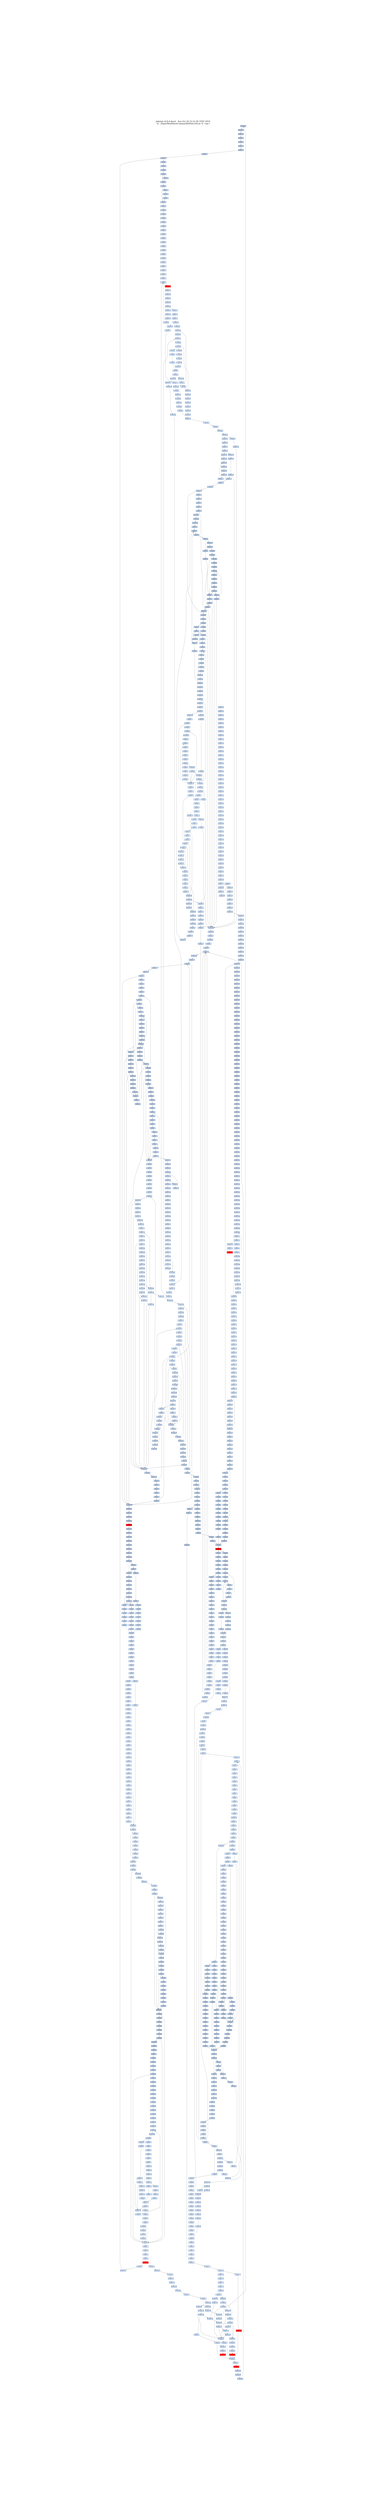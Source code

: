 digraph G {
node[shape=rectangle,style=filled,fillcolor=lightsteelblue,color=lightsteelblue]
bgcolor="transparent"
graph [label="Jakstab v0.8.4-devel   Sun Oct 20 22:31:56 CEST 2019\n-m ../Input/Real/linuxCommandsStatic/chcon -b --cpa i", labelloc=t, fontsize=35, pad=30]
"0x080537e6"[label="0x080537e6\n"];
"0x080537e8"[label="0x080537e8\n"];
"0x08052fe2"[label="0x08052fe2\n"];
"0x08052fe1"[label="0x08052fe1\n"];
"0x08052fe4"[label="0x08052fe4\n"];
"0x080537e3"[label="0x080537e3\n"];
"0x08052fe3"[label="0x08052fe3\n"];
"0x080537ed"[label="0x080537ed\n"];
"0x08052fef"[label="0x08052fef\n"];
"0x08052fe9"[label="0x08052fe9\n"];
"0x08052ff5"[label="0x08052ff5\n"];
"0x08052ff7"[label="0x08052ff7\n"];
"0x080537f7"[label="0x080537f7\n"];
"0x080537f3"[label="0x080537f3\n"];
"0x08081800"[label="0x08081800\n"];
"0x080537fd"[label="0x080537fd\n"];
"0x08053000"[label="0x08053000\n"];
"0x08052ffa"[label="0x08052ffa\n"];
"0x080537fa"[label="0x080537fa\n"];
"0x08053006"[label="0x08053006\n"];
"0x08081809"[label="0x08081809\n"];
"0x08053008"[label="0x08053008\n"];
"0x08053802"[label="0x08053802\n"];
"0x0808180f"[label="0x0808180f\n"];
"0x08081801"[label="0x08081801\n"];
"0x08081802"[label="0x08081802\n"];
"0x08081803"[label="0x08081803\n"];
"0x0805300f"[label="0x0805300f\n"];
"0x08081804"[label="0x08081804\n"];
"0x0805300a"[label="0x0805300a\n"];
"0x08053016"[label="0x08053016\n"];
"0x08081819"[label="0x08081819\n"];
"0x0808181d"[label="0x0808181d\n"];
"0x08053011"[label="0x08053011\n"];
"0x08053014"[label="0x08053014\n"];
"0x08081812"[label="0x08081812\n"];
"0x0805301f"[label="0x0805301f\n"];
"0x08053019"[label="0x08053019\n"];
"0x0805301c"[label="0x0805301c\n"];
"0x08081829"[label="0x08081829\n"];
"0x08053025"[label="0x08053025\n"];
"0x0808182b"[label="0x0808182b\n"];
"0x08053028"[label="0x08053028\n"];
"0x0808182d"[label="0x0808182d\n"];
"0x08053022"[label="0x08053022\n"];
"0x08081823"[label="0x08081823\n"];
"0x0805302f"[label="0x0805302f\n"];
"0x0805302a"[label="0x0805302a\n"];
"0x0805302c"[label="0x0805302c\n"];
"0x08081827"[label="0x08081827\n"];
"0x08053036"[label="0x08053036\n"];
"0x08081839"[label="0x08081839\n"];
"0x08053032"[label="0x08053032\n"];
"0x0808183f"[label="0x0808183f\n"];
"0x08053034"[label="0x08053034\n"];
"0x08081833"[label="0x08081833\n"];
"0x0805303f"[label="0x0805303f\n"];
"0x08053039"[label="0x08053039\n"];
"0x08053048"[label="0x08053048\n"];
"0x0808184b"[label="0x0808184b\n"];
"0x08053041"[label="0x08053041\n"];
"0x0805304d"[label="0x0805304d\n"];
"0x0805304f"[label="0x0805304f\n"];
"0x0805304a"[label="0x0805304a\n"];
"0x08081845"[label="0x08081845\n"];
"0x08081847"[label="0x08081847\n"];
"0x08081859"[label="0x08081859\n"];
"0x0808185b"[label="0x0808185b\n"];
"0x08053058"[label="0x08053058\n"];
"0x08053052"[label="0x08053052\n"];
"0x0808185f"[label="0x0808185f\n"];
"0x08081851"[label="0x08081851\n"];
"0x0805305e"[label="0x0805305e\n"];
"0x08081855"[label="0x08081855\n"];
"0x0805305c"[label="0x0805305c\n"];
"0x08081869"[label="0x08081869\n"];
"0x08053065"[label="0x08053065\n"];
"0x08053067"[label="0x08053067\n"];
"0x0808186d"[label="0x0808186d\n"];
"0x080a1870"[label="0x080a1870\n"];
"0x08053063"[label="0x08053063\n"];
"0x0805306d"[label="0x0805306d\n"];
"0x08053070"[label="0x08053070\n"];
"0x08081865"[label="0x08081865\n"];
"0x0805306a"[label="0x0805306a\n"];
"0x08081867"[label="0x08081867\n"];
"0x08053076"[label="0x08053076\n"];
"0x080a187a"[label="0x080a187a\n"];
"0x080a187f"[label="0x080a187f\n"];
"0x0808187d"[label="0x0808187d\n"];
"0x08053073"[label="0x08053073\n"];
"0x080a1871"[label="0x080a1871\n"];
"0x08081873"[label="0x08081873\n"];
"0x0805307c"[label="0x0805307c\n"];
"0x08081877"[label="0x08081877\n"];
"0x080a1876"[label="0x080a1876\n"];
"0x080a1889"[label="0x080a1889\n"];
"0x08053087"[label="0x08053087\n"];
"0x0808188c"[label="0x0808188c\n"];
"0x08053082"[label="0x08053082\n"];
"0x080a188f"[label="0x080a188f\n"];
"0x08053084"[label="0x08053084\n"];
"0x08081890"[label="0x08081890\n"];
"0x08081881"[label="0x08081881\n"];
"0x0805308f"[label="0x0805308f\n"];
"0x080a1887"[label="0x080a1887\n"];
"0x08053089"[label="0x08053089\n"];
"0x0805308c"[label="0x0805308c\n"];
"0x080a1885"[label="0x080a1885\n"];
"0x08081888"[label="0x08081888\n"];
"0x08053095"[label="0x08053095\n"];
"0x0808189b"[label="0x0808189b\n"];
"0x080a1899"[label="0x080a1899\n"];
"0x080a189e"[label="0x080a189e\n"];
"0x080a1893"[label="0x080a1893\n"];
"0x080a1894"[label="0x080a1894\n"];
"0x080a1891"[label="0x080a1891\n"];
"0x0805309f"[label="0x0805309f\n"];
"0x08081896"[label="0x08081896\n"];
"0x08053099"[label="0x08053099\n"];
"0x080a1898"[label="0x080a1898\n"];
"0x080530a6"[label="0x080530a6\n"];
"0x080818ab"[label="0x080818ab\n"];
"0x080530a8"[label="0x080530a8\n"];
"0x080530a4"[label="0x080530a4\n"];
"0x080818af"[label="0x080818af\n"];
"0x080818a1"[label="0x080818a1\n"];
"0x080818a5"[label="0x080818a5\n"];
"0x080530aa"[label="0x080530aa\n"];
"0x080818a7"[label="0x080818a7\n"];
"0x080530ac"[label="0x080530ac\n"];
"0x080530b5"[label="0x080530b5\n"];
"0x080818bb"[label="0x080818bb\n"];
"0x080530b7"[label="0x080530b7\n"];
"0x080530b2"[label="0x080530b2\n"];
"0x080818b1"[label="0x080818b1\n"];
"0x080530bf"[label="0x080530bf\n"];
"0x080530bc"[label="0x080530bc\n"];
"0x080818b7"[label="0x080818b7\n"];
"0x080818c9"[label="0x080818c9\n"];
"0x080530c5"[label="0x080530c5\n"];
"0x080818cb"[label="0x080818cb\n"];
"0x080530c7"[label="0x080530c7\n"];
"0x080530c2"[label="0x080530c2\n"];
"0x080818cd"[label="0x080818cd\n"];
"0x080818c1"[label="0x080818c1\n"];
"0x080530cf"[label="0x080530cf\n"];
"0x080818c5"[label="0x080818c5\n"];
"0x080530c9"[label="0x080530c9\n"];
"0x080818db"[label="0x080818db\n"];
"0x080530d8"[label="0x080530d8\n"];
"0x080530d3"[label="0x080530d3\n"];
"0x080818e0"[label="0x080818e0\n"];
"0x080818d3"[label="0x080818d3\n"];
"0x080818d7"[label="0x080818d7\n"];
"0x080530dc"[label="0x080530dc\n"];
"0x080818e9"[label="0x080818e9\n"];
"0x080818ed"[label="0x080818ed\n"];
"0x080aa0f0"[label="0x080aa0f0\n"];
"0x080530e4"[label="0x080530e4\n"];
"0x080818e4"[label="0x080818e4\n"];
"0x080530ec"[label="0x080530ec\n"];
"0x080aa0f9"[label="0x080aa0f9\n"];
"0x080aa0ff"[label="0x080aa0ff\n"];
"0x080818fd"[label="0x080818fd\n"];
"0x080530f1"[label="0x080530f1\n"];
"0x080aa0f3"[label="0x080aa0f3\n"];
"0x080aa0f4"[label="0x080aa0f4\n"];
"0x080aa0f1"[label="0x080aa0f1\n"];
"0x080818f3"[label="0x080818f3\n"];
"0x080aa0f2"[label="0x080aa0f2\n"];
"0x080530f9"[label="0x080530f9\n"];
"0x080818f8"[label="0x080818f8\n"];
"0x08081909"[label="0x08081909\n"];
"0x080aa10c"[label="0x080aa10c\n"];
"0x080aa10a"[label="0x080aa10a\n"];
"0x0808190d"[label="0x0808190d\n"];
"0x080aa110"[label="0x080aa110\n"];
"0x08053104"[label="0x08053104\n"];
"0x080aa10e"[label="0x080aa10e\n"];
"0x08081902"[label="0x08081902\n"];
"0x080aa102"[label="0x080aa102\n"];
"0x08081907"[label="0x08081907\n"];
"0x0805310b"[label="0x0805310b\n"];
"0x080aa106"[label="0x080aa106\n"];
"0x08053116"[label="0x08053116\n"];
"0x080aa11b"[label="0x080aa11b\n"];
"0x080aa119"[label="0x080aa119\n"];
"0x0808191c"[label="0x0808191c\n"];
"0x080aa11f"[label="0x080aa11f\n"];
"0x080aa11d"[label="0x080aa11d\n"];
"0x080aa113"[label="0x080aa113\n"];
"0x08081912"[label="0x08081912\n"];
"0x08053120"[label="0x08053120\n"];
"0x080aa117"[label="0x080aa117\n"];
"0x08053119"[label="0x08053119\n"];
"0x08081917"[label="0x08081917\n"];
"0x0805311b"[label="0x0805311b\n"];
"0x08053125"[label="0x08053125\n"];
"0x0808192b"[label="0x0808192b\n"];
"0x080aa129"[label="0x080aa129\n"];
"0x08053127"[label="0x08053127\n"];
"0x080aa12e"[label="0x080aa12e\n"];
"0x08081930"[label="0x08081930\n"];
"0x08081921"[label="0x08081921\n"];
"0x0804c92e"[label="0x0804c92e\n"];
"0x080aa121"[label="0x080aa121\n"];
"0x0805312f"[label="0x0805312f\n"];
"0x080aa127"[label="0x080aa127\n"];
"0x08081925"[label="0x08081925\n"];
"0x08053129"[label="0x08053129\n"];
"0x0805312c"[label="0x0805312c\n"];
"0x0804c92b"[label="0x0804c92b\n"];
"0x08081939"[label="0x08081939\n"];
"0x08053138"[label="0x08053138\n"];
"0x0808193b"[label="0x0808193b\n"];
"0x080aa13a"[label="0x080aa13a\n"];
"0x080aa140"[label="0x080aa140\n"];
"0x08053131"[label="0x08053131\n"];
"0x080aa13d"[label="0x080aa13d\n"];
"0x0808193f"[label="0x0808193f\n"];
"0x08053134"[label="0x08053134\n"];
"0x080aa134"[label="0x080aa134\n"];
"0x080aa131"[label="0x080aa131\n"];
"0x0805313f"[label="0x0805313f\n"];
"0x08081935"[label="0x08081935\n"];
"0x0805313c"[label="0x0805313c\n"];
"0x080aa136"[label="0x080aa136\n"];
"0x312d302e"[label="0x312d302e\n"];
"0x08081949"[label="0x08081949\n"];
"0x08053145"[label="0x08053145\n"];
"0x080aa14c"[label="0x080aa14c\n"];
"0x08053148"[label="0x08053148\n"];
"0x080aa14a"[label="0x080aa14a\n"];
"0x080aa14e"[label="0x080aa14e\n"];
"0x08081950"[label="0x08081950\n"];
"0x08081941"[label="0x08081941\n"];
"0x0805314e"[label="0x0805314e\n"];
"0x080aa142"[label="0x080aa142\n"];
"0x08081945"[label="0x08081945\n"];
"0x080aa148"[label="0x080aa148\n"];
"0x08081947"[label="0x08081947\n"];
"0x0805314b"[label="0x0805314b\n"];
"0x080aa146"[label="0x080aa146\n"];
"0x080aa15b"[label="0x080aa15b\n"];
"0x08053156"[label="0x08053156\n"];
"0x08053955"[label="0x08053955\n"];
"0x080aa15c"[label="0x080aa15c\n"];
"0x080aa159"[label="0x080aa159\n"];
"0x08053952"[label="0x08053952\n"];
"0x080aa15f"[label="0x080aa15f\n"];
"0x08053151"[label="0x08053151\n"];
"0x080aa160"[label="0x080aa160\n"];
"0x080aa15d"[label="0x080aa15d\n"];
"0x0808195f"[label="0x0808195f\n"];
"0x08053154"[label="0x08053154\n"];
"0x080aa15e"[label="0x080aa15e\n"];
"0x080aa154"[label="0x080aa154\n"];
"0x08081953"[label="0x08081953\n"];
"0x080aa152"[label="0x080aa152\n"];
"0x080aa157"[label="0x080aa157\n"];
"0x08081956"[label="0x08081956\n"];
"0x08053159"[label="0x08053159\n"];
"0x0805315c"[label="0x0805315c\n"];
"0x08081958"[label="0x08081958\n"];
"0x08053166"[label="0x08053166\n"];
"0x080aa16a"[label="0x080aa16a\n"];
"0x080aa16f"[label="0x080aa16f\n"];
"0x08053161"[label="0x08053161\n"];
"0x08053164"[label="0x08053164\n"];
"0x08081170"[label="0x08081170\n"];
"0x08081961"[label="0x08081961\n",fillcolor="red"];
"0x08053170"[label="0x08053170\n"];
"0x080aa162"[label="0x080aa162\n"];
"0x08053169"[label="0x08053169\n"];
"0x080aa17c"[label="0x080aa17c\n"];
"0x08053175"[label="0x08053175\n"];
"0x0808117b"[label="0x0808117b\n"];
"0x0808117c"[label="0x0808117c\n"];
"0x080aa17a"[label="0x080aa17a\n"];
"0x08053172"[label="0x08053172\n"];
"0x080aa180"[label="0x080aa180\n"];
"0x0808117e"[label="0x0808117e\n"];
"0x0805317d"[label="0x0805317d\n"];
"0x08053180"[label="0x08053180\n"];
"0x08081173"[label="0x08081173\n"];
"0x08081176"[label="0x08081176\n"];
"0x080aa178"[label="0x080aa178\n"];
"0x08053179"[label="0x08053179\n"];
"0x080aa175"[label="0x080aa175\n"];
"0x08081178"[label="0x08081178\n"];
"0x080aa18c"[label="0x080aa18c\n"];
"0x0808118a"[label="0x0808118a\n"];
"0x0808198b"[label="0x0808198b\n"];
"0x080aa18a"[label="0x080aa18a\n"];
"0x0808118d"[label="0x0808118d\n"];
"0x08053182"[label="0x08053182\n"];
"0x080aa190"[label="0x080aa190\n"];
"0x0808198e"[label="0x0808198e\n"];
"0x0808118f"[label="0x0808118f\n"];
"0x08081990"[label="0x08081990\n"];
"0x08081181"[label="0x08081181\n"];
"0x080aa184"[label="0x080aa184\n"];
"0x08081183"[label="0x08081183\n"];
"0x08053190"[label="0x08053190\n"];
"0x08081185"[label="0x08081185\n"];
"0x080aa187"[label="0x080aa187\n"];
"0x08053189"[label="0x08053189\n"];
"0x08081188"[label="0x08081188\n"];
"0x08053196"[label="0x08053196\n"];
"0x080aa199"[label="0x080aa199\n"];
"0x0808119b"[label="0x0808119b\n"];
"0x0808119d"[label="0x0808119d\n"];
"0x0808199d"[label="0x0808199d\n"];
"0x080aa1a0"[label="0x080aa1a0\n"];
"0x0808119f"[label="0x0808119f\n"];
"0x08053194"[label="0x08053194\n"];
"0x08081191"[label="0x08081191\n"];
"0x0805319d"[label="0x0805319d\n"];
"0x08081992"[label="0x08081992\n"];
"0x08081192"[label="0x08081192\n"];
"0x080531a0"[label="0x080531a0\n"];
"0x08081994"[label="0x08081994\n"];
"0x080aa196"[label="0x080aa196\n"];
"0x08081998"[label="0x08081998\n"];
"0x08081198"[label="0x08081198\n"];
"0x080531a6"[label="0x080531a6\n"];
"0x080811a9"[label="0x080811a9\n"];
"0x080aa1ac"[label="0x080aa1ac\n"];
"0x080811ab"[label="0x080811ab\n"];
"0x080819ab"[label="0x080819ab\n"];
"0x080aa1a9"[label="0x080aa1a9\n"];
"0x080811ae"[label="0x080811ae\n"];
"0x080aa1ad"[label="0x080aa1ad\n"];
"0x080811b0"[label="0x080811b0\n"];
"0x080819b0"[label="0x080819b0\n"];
"0x080531a3"[label="0x080531a3\n"];
"0x080531ae"[label="0x080531ae\n"];
"0x080aa1a3"[label="0x080aa1a3\n"];
"0x080819a1"[label="0x080819a1\n"];
"0x080811a2"[label="0x080811a2\n"];
"0x080531ad"[label="0x080531ad\n"];
"0x080531b0"[label="0x080531b0\n",fillcolor="red"];
"0x080819a3"[label="0x080819a3\n"];
"0x080811a4"[label="0x080811a4\n"];
"0x080531af"[label="0x080531af\n"];
"0x080819a5"[label="0x080819a5\n"];
"0x080aa1a7"[label="0x080aa1a7\n"];
"0x080811a7"[label="0x080811a7\n"];
"0x080531ac"[label="0x080531ac\n"];
"0x080811ba"[label="0x080811ba\n"];
"0x080aa1b9"[label="0x080aa1b9\n"];
"0x080811bb"[label="0x080811bb\n",fillcolor="red"];
"0x080819bc"[label="0x080819bc\n"];
"0x080531b7"[label="0x080531b7\n"];
"0x080531b1"[label="0x080531b1\n"];
"0x080aa1bd"[label="0x080aa1bd\n"];
"0x080531b4"[label="0x080531b4\n"];
"0x080811c0"[label="0x080811c0\n"];
"0x080aa1b3"[label="0x080aa1b3\n"];
"0x080811b3"[label="0x080811b3\n"];
"0x080aa1b1"[label="0x080aa1b1\n"];
"0x080531bf"[label="0x080531bf\n"];
"0x080aa1b7"[label="0x080aa1b7\n"];
"0x080531ba"[label="0x080531ba\n"];
"0x080811b6"[label="0x080811b6\n"];
"0x080531bc"[label="0x080531bc\n"];
"0x080aa1cb"[label="0x080aa1cb\n"];
"0x080811ca"[label="0x080811ca\n"];
"0x080531c8"[label="0x080531c8\n"];
"0x080819cd"[label="0x080819cd\n"];
"0x080aa1cf"[label="0x080aa1cf\n"];
"0x080811cd"[label="0x080811cd\n"];
"0x080531c1"[label="0x080531c1\n"];
"0x080aa1cd"[label="0x080aa1cd\n"];
"0x080811cf"[label="0x080811cf\n"];
"0x080811d0"[label="0x080811d0\n"];
"0x080531c3"[label="0x080531c3\n"];
"0x080aa1c3"[label="0x080aa1c3\n"];
"0x080531ce"[label="0x080531ce\n"];
"0x080819c1"[label="0x080819c1\n"];
"0x080aa1c1"[label="0x080aa1c1\n"];
"0x080811c3"[label="0x080811c3\n",fillcolor="red"];
"0x080aa1c2"[label="0x080aa1c2\n"];
"0x080aa1c8"[label="0x080aa1c8\n"];
"0x080811c8"[label="0x080811c8\n"];
"0x080aa1da"[label="0x080aa1da\n"];
"0x080aa1df"[label="0x080aa1df\n"];
"0x080819de"[label="0x080819de\n"];
"0x080811e0"[label="0x080811e0\n"];
"0x080531d3"[label="0x080531d3\n"];
"0x080531de"[label="0x080531de\n"];
"0x080819d2"[label="0x080819d2\n"];
"0x080aa1d1"[label="0x080aa1d1\n"];
"0x080531e0"[label="0x080531e0\n"];
"0x080531d9"[label="0x080531d9\n"];
"0x080aa1d5"[label="0x080aa1d5\n"];
"0x080531db"[label="0x080531db\n"];
"0x080811ea"[label="0x080811ea\n"];
"0x080531e7"[label="0x080531e7\n"];
"0x080811ec"[label="0x080811ec\n"];
"0x080aa1f0"[label="0x080aa1f0\n"];
"0x080819ef"[label="0x080819ef\n"];
"0x080531e3"[label="0x080531e3\n"];
"0x080811f0"[label="0x080811f0\n"];
"0x080811e1"[label="0x080811e1\n"];
"0x080aa1e1"[label="0x080aa1e1\n"];
"0x080811e3"[label="0x080811e3\n"];
"0x080819e3"[label="0x080819e3\n"];
"0x080aa1e7"[label="0x080aa1e7\n"];
"0x080531ea"[label="0x080531ea\n"];
"0x080811e6"[label="0x080811e6\n"];
"0x080531ec"[label="0x080531ec\n"];
"0x080aa1fb"[label="0x080aa1fb\n"];
"0x080531f5"[label="0x080531f5\n"];
"0x080811fa"[label="0x080811fa\n"];
"0x080531f8"[label="0x080531f8\n"];
"0x080811fb"[label="0x080811fb\n",fillcolor="red"];
"0x080531f2"[label="0x080531f2\n"];
"0x080aa200"[label="0x080aa200\n"];
"0x080aa1fd"[label="0x080aa1fd\n"];
"0x08081200"[label="0x08081200\n"];
"0x080aa1f4"[label="0x080aa1f4\n"];
"0x080811f2"[label="0x080811f2\n"];
"0x080aa1f2"[label="0x080aa1f2\n"];
"0x080819f4"[label="0x080819f4\n"];
"0x080531ff"[label="0x080531ff\n"];
"0x080531fa"[label="0x080531fa\n"];
"0x080aa1f8"[label="0x080aa1f8\n"];
"0x080811f7"[label="0x080811f7\n"];
"0x08081a09"[label="0x08081a09\n"];
"0x080aa20c"[label="0x080aa20c\n"];
"0x0808120b"[label="0x0808120b\n"];
"0x080aa20a"[label="0x080aa20a\n"];
"0x080aa210"[label="0x080aa210\n"];
"0x08053204"[label="0x08053204\n"];
"0x0808120f"[label="0x0808120f\n"];
"0x080aa20e"[label="0x080aa20e\n"];
"0x080aa203"[label="0x080aa203\n"];
"0x0805320d"[label="0x0805320d\n"];
"0x08081203"[label="0x08081203\n"];
"0x08081a04"[label="0x08081a04\n"];
"0x0805320a"[label="0x0805320a\n"];
"0x08081205"[label="0x08081205\n"];
"0x080aa207"[label="0x080aa207\n"];
"0x08081206"[label="0x08081206\n"];
"0x080aa205"[label="0x080aa205\n"];
"0x080aa21b"[label="0x080aa21b\n"];
"0x08081a19"[label="0x08081a19\n"];
"0x0808121a"[label="0x0808121a\n"];
"0x0808121c"[label="0x0808121c\n"];
"0x080aa21f"[label="0x080aa21f\n"];
"0x08081a1e"[label="0x08081a1e\n"];
"0x08053213"[label="0x08053213\n"];
"0x0805321e"[label="0x0805321e\n"];
"0x080aa214"[label="0x080aa214\n"];
"0x08081213"[label="0x08081213\n"];
"0x08053219"[label="0x08053219\n"];
"0x08081216"[label="0x08081216\n"];
"0x080aa218"[label="0x080aa218\n"];
"0x0805321c"[label="0x0805321c\n"];
"0x080aa22c"[label="0x080aa22c\n"];
"0x08081a2c"[label="0x08081a2c\n"];
"0x08053221"[label="0x08053221\n"];
"0x08053224"[label="0x08053224\n"];
"0x080aa22e"[label="0x080aa22e\n"];
"0x08081221"[label="0x08081221\n"];
"0x0805322d"[label="0x0805322d\n"];
"0x08053230"[label="0x08053230\n"];
"0x080aa221"[label="0x080aa221\n"];
"0x08081224"[label="0x08081224\n"];
"0x08081225"[label="0x08081225\n",fillcolor="red"];
"0x0805322a"[label="0x0805322a\n"];
"0x080aa227"[label="0x080aa227\n"];
"0x08053235"[label="0x08053235\n"];
"0x080aa239"[label="0x080aa239\n"];
"0x08081a3d"[label="0x08081a3d\n"];
"0x080aa240"[label="0x080aa240\n"];
"0x08081a31"[label="0x08081a31\n"];
"0x0805323e"[label="0x0805323e\n"];
"0x080aa234"[label="0x080aa234\n"];
"0x080aa231"[label="0x080aa231\n"];
"0x0805323c"[label="0x0805323c\n"];
"0x080aa236"[label="0x080aa236\n"];
"0x080aa24b"[label="0x080aa24b\n"];
"0x08053241"[label="0x08053241\n"];
"0x08081a4e"[label="0x08081a4e\n"];
"0x080aa250"[label="0x080aa250\n"];
"0x08081250"[label="0x08081250\n"];
"0x080aa243"[label="0x080aa243\n"];
"0x08081a42"[label="0x08081a42\n"];
"0x08053250"[label="0x08053250\n"];
"0x080aa248"[label="0x080aa248\n"];
"0x080aa246"[label="0x080aa246\n"];
"0x08053255"[label="0x08053255\n"];
"0x0808125d"[label="0x0808125d\n"];
"0x0808125e"[label="0x0808125e\n"];
"0x080aa260"[label="0x080aa260\n"];
"0x08081a5f"[label="0x08081a5f\n"];
"0x0808125f"[label="0x0808125f\n"];
"0x08081251"[label="0x08081251\n"];
"0x080aa253"[label="0x080aa253\n"];
"0x08081252"[label="0x08081252\n"];
"0x0805325d"[label="0x0805325d\n"];
"0x08053260"[label="0x08053260\n"];
"0x08081a53"[label="0x08081a53\n"];
"0x0805325a"[label="0x0805325a\n"];
"0x080aa258"[label="0x080aa258\n"];
"0x08081257"[label="0x08081257\n"];
"0x0805325c"[label="0x0805325c\n"];
"0x0805325b"[label="0x0805325b\n"];
"0x08053266"[label="0x08053266\n"];
"0x0808126c"[label="0x0808126c\n"];
"0x0808126e"[label="0x0808126e\n"];
"0x08081a70"[label="0x08081a70\n"];
"0x080aa26e"[label="0x080aa26e\n"];
"0x0805326e"[label="0x0805326e\n"];
"0x08081262"[label="0x08081262\n"];
"0x080aa264"[label="0x080aa264\n"];
"0x08081a64"[label="0x08081a64\n"];
"0x0805326a"[label="0x0805326a\n"];
"0x0805326c"[label="0x0805326c\n"];
"0x08081268"[label="0x08081268\n"];
"0x080aa266"[label="0x080aa266\n"];
"0x080aa27b"[label="0x080aa27b\n"];
"0x0808127b"[label="0x0808127b\n"];
"0x080aa279"[label="0x080aa279\n"];
"0x080aa27e"[label="0x080aa27e\n"];
"0x080aa273"[label="0x080aa273\n"];
"0x0805327d"[label="0x0805327d\n"];
"0x08081272"[label="0x08081272\n"];
"0x08081274"[label="0x08081274\n"];
"0x08081a75"[label="0x08081a75\n"];
"0x08081276"[label="0x08081276\n"];
"0x08053279"[label="0x08053279\n"];
"0x080aa28b"[label="0x080aa28b\n"];
"0x0808128a"[label="0x0808128a\n"];
"0x08081a8a"[label="0x08081a8a\n"];
"0x080aa289"[label="0x080aa289\n"];
"0x08053288"[label="0x08053288\n"];
"0x080aa28a"[label="0x080aa28a\n"];
"0x08081a8c"[label="0x08081a8c\n"];
"0x080aa290"[label="0x080aa290\n"];
"0x08081a8e"[label="0x08081a8e\n"];
"0x08053283"[label="0x08053283\n"];
"0x08081290"[label="0x08081290\n"];
"0x08081a81"[label="0x08081a81\n"];
"0x080aa283"[label="0x080aa283\n"];
"0x08081281"[label="0x08081281\n"];
"0x080aa281"[label="0x080aa281\n"];
"0x08081283"[label="0x08081283\n"];
"0x0805328f"[label="0x0805328f\n"];
"0x08081a84"[label="0x08081a84\n"];
"0x08081285"[label="0x08081285\n"];
"0x08081a86"[label="0x08081a86\n"];
"0x080aa288"[label="0x080aa288\n"];
"0x080aa285"[label="0x080aa285\n"];
"0x080aa286"[label="0x080aa286\n"];
"0x08053296"[label="0x08053296\n"];
"0x080aa29c"[label="0x080aa29c\n"];
"0x0808129c"[label="0x0808129c\n"];
"0x080aa29a"[label="0x080aa29a\n"];
"0x08081a9d"[label="0x08081a9d\n"];
"0x080aa2a0"[label="0x080aa2a0\n"];
"0x080812a0"[label="0x080812a0\n"];
"0x08081aa0"[label="0x08081aa0\n"];
"0x08081a91"[label="0x08081a91\n"];
"0x080aa294"[label="0x080aa294\n"];
"0x08081a93"[label="0x08081a93\n"];
"0x08081294"[label="0x08081294\n"];
"0x080aa297"[label="0x080aa297\n"];
"0x08081296"[label="0x08081296\n"];
"0x0805329c"[label="0x0805329c\n"];
"0x08081a97"[label="0x08081a97\n"];
"0x080aa2ab"[label="0x080aa2ab\n"];
"0x080812aa"[label="0x080812aa\n"];
"0x080532a7"[label="0x080532a7\n"];
"0x080aa2b0"[label="0x080aa2b0\n"];
"0x080812ae"[label="0x080812ae\n"];
"0x080532a3"[label="0x080532a3\n"];
"0x08081aa1"[label="0x08081aa1\n"];
"0x080812a2"[label="0x080812a2\n"];
"0x08081aa2"[label="0x08081aa2\n"];
"0x08081aa3"[label="0x08081aa3\n"];
"0x080812a4"[label="0x080812a4\n"];
"0x08081aa4"[label="0x08081aa4\n"];
"0x080532af"[label="0x080532af\n"];
"0x080aa2a8"[label="0x080aa2a8\n"];
"0x080532a9"[label="0x080532a9\n"];
"0x080532b7"[label="0x080532b7\n"];
"0x080532b1"[label="0x080532b1\n"];
"0x080812be"[label="0x080812be\n"];
"0x080aa2bd"[label="0x080aa2bd\n"];
"0x080532b4"[label="0x080532b4\n"];
"0x080812c0"[label="0x080812c0\n"];
"0x080532be"[label="0x080532be\n"];
"0x080812b2"[label="0x080812b2\n"];
"0x080532bf"[label="0x080532bf\n"];
"0x080812b5"[label="0x080812b5\n"];
"0x080532b9"[label="0x080532b9\n"];
"0x080aa2b8"[label="0x080aa2b8\n"];
"0x080812b8"[label="0x080812b8\n"];
"0x080532bb"[label="0x080532bb\n"];
"0x080532c7"[label="0x080532c7\n"];
"0x080532c4"[label="0x080532c4\n"];
"0x080812d0"[label="0x080812d0\n"];
"0x080812c6"[label="0x080812c6\n"];
"0x080812c8"[label="0x080812c8\n"];
"0x080532cb"[label="0x080532cb\n"];
"0x080532d6"[label="0x080532d6\n"];
"0x080812dd"[label="0x080812dd\n"];
"0x080532d1"[label="0x080532d1\n"];
"0x080812df"[label="0x080812df\n"];
"0x080532d4"[label="0x080532d4\n"];
"0x080532de"[label="0x080532de\n"];
"0x080812d3"[label="0x080812d3\n"];
"0x080532e0"[label="0x080532e0\n"];
"0x080812d5"[label="0x080812d5\n"];
"0x080532dc"[label="0x080532dc\n"];
"0x080812d8"[label="0x080812d8\n"];
"0x080532e5"[label="0x080532e5\n"];
"0x080812eb"[label="0x080812eb\n"];
"0x080812ee"[label="0x080812ee\n"];
"0x080812f0"[label="0x080812f0\n"];
"0x080812e1"[label="0x080812e1\n"];
"0x080532ee"[label="0x080532ee\n"];
"0x080812e3"[label="0x080812e3\n"];
"0x080532f0"[label="0x080532f0\n"];
"0x080812e5"[label="0x080812e5\n"];
"0x080532eb"[label="0x080532eb\n"];
"0x080532f6"[label="0x080532f6\n"];
"0x080812fa"[label="0x080812fa\n"];
"0x080812fe"[label="0x080812fe\n"];
"0x080532f4"[label="0x080532f4\n"];
"0x08053300"[label="0x08053300\n"];
"0x080812f4"[label="0x080812f4\n"];
"0x080532fa"[label="0x080532fa\n"];
"0x080812f8"[label="0x080812f8\n"];
"0x08081309"[label="0x08081309\n"];
"0x08053306"[label="0x08053306\n"];
"0x08053308"[label="0x08053308\n"];
"0x08053302"[label="0x08053302\n"];
"0x0808130d"[label="0x0808130d\n"];
"0x08081310"[label="0x08081310\n"];
"0x0805330d"[label="0x0805330d\n"];
"0x08081304"[label="0x08081304\n"];
"0x08081307"[label="0x08081307\n"];
"0x08053316"[label="0x08053316\n"];
"0x08053318"[label="0x08053318\n"];
"0x0808131b"[label="0x0808131b\n"];
"0x0808131c"[label="0x0808131c\n"];
"0x08081320"[label="0x08081320\n"];
"0x08053313"[label="0x08053313\n"];
"0x0805331d"[label="0x0805331d\n"];
"0x08081316"[label="0x08081316\n"];
"0x08081329"[label="0x08081329\n"];
"0x08053326"[label="0x08053326\n"];
"0x08053328"[label="0x08053328\n"];
"0x0808132b"[label="0x0808132b\n"];
"0x080b4330"[label="0x080b4330\n"];
"0x0808132e"[label="0x0808132e\n"];
"0x08053323"[label="0x08053323\n"];
"0x08081323"[label="0x08081323\n"];
"0x08053330"[label="0x08053330\n"];
"0x0805332a"[label="0x0805332a\n"];
"0x08081325"[label="0x08081325\n"];
"0x08081327"[label="0x08081327\n"];
"0x080b433b"[label="0x080b433b\n"];
"0x0808133b"[label="0x0808133b\n"];
"0x08053338"[label="0x08053338\n"];
"0x080b433f"[label="0x080b433f\n"];
"0x08081331"[label="0x08081331\n"];
"0x080b4334"[label="0x080b4334\n"];
"0x080b4333"[label="0x080b4333\n"];
"0x08053340"[label="0x08053340\n"];
"0x080b4332"[label="0x080b4332\n"];
"0x080b4331"[label="0x080b4331\n"];
"0x08081334"[label="0x08081334\n"];
"0x08081336"[label="0x08081336\n"];
"0x080b4337"[label="0x080b4337\n"];
"0x08081338"[label="0x08081338\n"];
"0x080b434b"[label="0x080b434b\n"];
"0x0808134b"[label="0x0808134b\n"];
"0x080b4349"[label="0x080b4349\n"];
"0x0808134d"[label="0x0808134d\n"];
"0x080b434d"[label="0x080b434d\n"];
"0x08053343"[label="0x08053343\n"];
"0x08081341"[label="0x08081341\n"];
"0x080b4343"[label="0x080b4343\n"];
"0x0805334f"[label="0x0805334f\n"];
"0x08081345"[label="0x08081345\n"];
"0x080b4347"[label="0x080b4347\n"];
"0x08053349"[label="0x08053349\n"];
"0x08081347"[label="0x08081347\n"];
"0x08053355"[label="0x08053355\n"];
"0x0808135b"[label="0x0808135b\n"];
"0x0808135c"[label="0x0808135c\n"];
"0x080b4359"[label="0x080b4359\n"];
"0x080b4360"[label="0x080b4360\n"];
"0x080b435e"[label="0x080b435e\n"];
"0x08081360"[label="0x08081360\n"];
"0x08081351"[label="0x08081351\n"];
"0x080b4353"[label="0x080b4353\n"];
"0x08081355"[label="0x08081355\n"];
"0x080b4357"[label="0x080b4357\n"];
"0x0805335b"[label="0x0805335b\n"];
"0x080b4355"[label="0x080b4355\n"];
"0x080b436c"[label="0x080b436c\n"];
"0x08053366"[label="0x08053366\n"];
"0x0808136a"[label="0x0808136a\n"];
"0x080b436a"[label="0x080b436a\n"];
"0x08053368"[label="0x08053368\n"];
"0x0808136c"[label="0x0808136c\n"];
"0x080b4370"[label="0x080b4370\n"];
"0x08053361"[label="0x08053361\n"];
"0x080b436e"[label="0x080b436e\n"];
"0x08053364"[label="0x08053364\n"];
"0x08081370"[label="0x08081370\n"];
"0x080b4364"[label="0x080b4364\n"];
"0x080b4362"[label="0x080b4362\n"];
"0x08081363"[label="0x08081363\n"];
"0x08081365"[label="0x08081365\n"];
"0x0805336a"[label="0x0805336a\n"];
"0x080b4368"[label="0x080b4368\n"];
"0x0805336c"[label="0x0805336c\n"];
"0x080b4366"[label="0x080b4366\n"];
"0x08081368"[label="0x08081368\n"];
"0x08081379"[label="0x08081379\n"];
"0x080b437b"[label="0x080b437b\n"];
"0x080b437a"[label="0x080b437a\n"];
"0x0808137b"[label="0x0808137b\n"];
"0x080b4379"[label="0x080b4379\n"];
"0x080b4380"[label="0x080b4380\n"];
"0x0808137d"[label="0x0808137d\n"];
"0x08053371"[label="0x08053371\n"];
"0x08053374"[label="0x08053374\n"];
"0x0808137f"[label="0x0808137f\n"];
"0x080b4374"[label="0x080b4374\n"];
"0x0805337d"[label="0x0805337d\n"];
"0x080b4372"[label="0x080b4372\n"];
"0x08081374"[label="0x08081374\n"];
"0x080b4378"[label="0x080b4378\n"];
"0x080b4377"[label="0x080b4377\n"];
"0x08053379"[label="0x08053379\n"];
"0x08081377"[label="0x08081377\n"];
"0x08053386"[label="0x08053386\n"];
"0x080b438a"[label="0x080b438a\n"];
"0x080b4390"[label="0x080b4390\n"];
"0x08081390"[label="0x08081390\n"];
"0x08053383"[label="0x08053383\n"];
"0x080b4384"[label="0x080b4384\n"];
"0x08081381"[label="0x08081381\n"];
"0x080b4382"[label="0x080b4382\n"];
"0x08081383"[label="0x08081383\n"];
"0x08081385"[label="0x08081385\n"];
"0x080b4387"[label="0x080b4387\n"];
"0x08053389"[label="0x08053389\n"];
"0x08081387"[label="0x08081387\n"];
"0x0805338b"[label="0x0805338b\n"];
"0x08053395"[label="0x08053395\n"];
"0x080b439b"[label="0x080b439b\n"];
"0x0808139b"[label="0x0808139b\n"];
"0x08053397"[label="0x08053397\n"];
"0x080b4399"[label="0x080b4399\n"];
"0x08053392"[label="0x08053392\n"];
"0x080b439f"[label="0x080b439f\n"];
"0x0808139e"[label="0x0808139e\n"];
"0x08081392"[label="0x08081392\n"];
"0x080b4392"[label="0x080b4392\n"];
"0x08081394"[label="0x08081394\n"];
"0x08081396"[label="0x08081396\n"];
"0x080b4397"[label="0x080b4397\n"];
"0x08081398"[label="0x08081398\n"];
"0x0805339b"[label="0x0805339b\n"];
"0x080813aa"[label="0x080813aa\n"];
"0x080b43ab"[label="0x080b43ab\n"];
"0x080533a8"[label="0x080533a8\n"];
"0x080813ac"[label="0x080813ac\n"];
"0x080b43a9"[label="0x080b43a9\n"];
"0x080533a1"[label="0x080533a1\n"];
"0x080813b0"[label="0x080813b0\n"];
"0x080b43ad"[label="0x080b43ad\n"];
"0x080813a1"[label="0x080813a1\n"];
"0x080b43a3"[label="0x080b43a3\n"];
"0x080533b0"[label="0x080533b0\n"];
"0x080b43a1"[label="0x080b43a1\n"];
"0x080813a4"[label="0x080813a4\n"];
"0x080813a6"[label="0x080813a6\n"];
"0x080533ac"[label="0x080533ac\n"];
"0x080813a8"[label="0x080813a8\n"];
"0x080b43a5"[label="0x080b43a5\n"];
"0x080533b6"[label="0x080533b6\n"];
"0x080813b9"[label="0x080813b9\n"];
"0x080b43bb"[label="0x080b43bb\n"];
"0x080533b8"[label="0x080533b8\n"];
"0x080813bb"[label="0x080813bb\n"];
"0x080b43b9"[label="0x080b43b9\n"];
"0x080b43bf"[label="0x080b43bf\n"];
"0x080813bf"[label="0x080813bf\n"];
"0x080b43b3"[label="0x080b43b3\n"];
"0x080813b3"[label="0x080813b3\n"];
"0x080533bf"[label="0x080533bf\n"];
"0x080b43b1"[label="0x080b43b1\n"];
"0x080b43b7"[label="0x080b43b7\n"];
"0x080813b6"[label="0x080813b6\n"];
"0x080533bb"[label="0x080533bb\n"];
"0x080b43b5"[label="0x080b43b5\n"];
"0x080813c9"[label="0x080813c9\n"];
"0x080533c5"[label="0x080533c5\n"];
"0x080b43cb"[label="0x080b43cb\n"];
"0x080b43c9"[label="0x080b43c9\n"];
"0x080b43cf"[label="0x080b43cf\n"];
"0x080533c1"[label="0x080533c1\n"];
"0x080533c4"[label="0x080533c4\n"];
"0x080813cf"[label="0x080813cf\n"];
"0x080b43c3"[label="0x080b43c3\n"];
"0x080563d0"[label="0x080563d0\n"];
"0x080813c3"[label="0x080813c3\n"];
"0x080533d0"[label="0x080533d0\n"];
"0x080b43c1"[label="0x080b43c1\n"];
"0x080b43c7"[label="0x080b43c7\n"];
"0x080533cc"[label="0x080533cc\n"];
"0x080813c7"[label="0x080813c7\n"];
"0x080533cb"[label="0x080533cb\n"];
"0x080b43c5"[label="0x080b43c5\n"];
"0x080b43db"[label="0x080b43db\n"];
"0x080b43d9"[label="0x080b43d9\n"];
"0x080b43df"[label="0x080b43df\n"];
"0x080563d1"[label="0x080563d1\n"];
"0x080533d1"[label="0x080533d1\n"];
"0x080533d3"[label="0x080533d3\n"];
"0x080b43dd"[label="0x080b43dd\n"];
"0x080813e0"[label="0x080813e0\n"];
"0x080b43d3"[label="0x080b43d3\n"];
"0x080813d2"[label="0x080813d2\n"];
"0x080813d3"[label="0x080813d3\n"];
"0x080b43d1"[label="0x080b43d1\n"];
"0x080813d4"[label="0x080813d4\n"];
"0x080813d5"[label="0x080813d5\n"];
"0x080b43d7"[label="0x080b43d7\n"];
"0x080813d6"[label="0x080813d6\n",fillcolor="red"];
"0x080b43ec"[label="0x080b43ec\n"];
"0x080813eb"[label="0x080813eb\n"];
"0x080b43ea"[label="0x080b43ea\n"];
"0x080813ed"[label="0x080813ed\n"];
"0x080b43ee"[label="0x080b43ee\n"];
"0x080813ef"[label="0x080813ef\n"];
"0x080833f0"[label="0x080833f0\n"];
"0x080b43e3"[label="0x080b43e3\n"];
"0x080b43e1"[label="0x080b43e1\n"];
"0x080813e4"[label="0x080813e4\n"];
"0x080813e6"[label="0x080813e6\n"];
"0x080b43e7"[label="0x080b43e7\n"];
"0x080813e8"[label="0x080813e8\n"];
"0x080b43e5"[label="0x080b43e5\n"];
"0x080813fb"[label="0x080813fb\n"];
"0x080b4400"[label="0x080b4400\n"];
"0x080813ff"[label="0x080813ff\n"];
"0x080b43f4"[label="0x080b43f4\n"];
"0x080b43f3"[label="0x080b43f3\n"];
"0x080813f2"[label="0x080813f2\n"];
"0x080b43f2"[label="0x080b43f2\n"];
"0x080b43f1"[label="0x080b43f1\n"];
"0x080813f4"[label="0x080813f4\n"];
"0x080813f7"[label="0x080813f7\n"];
"0x080b43f5"[label="0x080b43f5\n"];
"0x080b440c"[label="0x080b440c\n"];
"0x080b440b"[label="0x080b440b\n"];
"0x080b440a"[label="0x080b440a\n"];
"0x0808140b"[label="0x0808140b\n"];
"0x080b4409"[label="0x080b4409\n"];
"0x080b4410"[label="0x080b4410\n"];
"0x0808140f"[label="0x0808140f\n"];
"0x080b440d"[label="0x080b440d\n"];
"0x080b4404"[label="0x080b4404\n"];
"0x080b4402"[label="0x080b4402\n"];
"0x08081406"[label="0x08081406\n"];
"0x080b4406"[label="0x080b4406\n"];
"0x080b441a"[label="0x080b441a\n"];
"0x080b4420"[label="0x080b4420\n"];
"0x080b441f"[label="0x080b441f\n"];
"0x080b441e"[label="0x080b441e\n"];
"0x080b441d"[label="0x080b441d\n"];
"0x08081420"[label="0x08081420\n"];
"0x080b4414"[label="0x080b4414\n"];
"0x08081413"[label="0x08081413\n"];
"0x080b4412"[label="0x080b4412\n"];
"0x080b4418"[label="0x080b4418\n"];
"0x080b4416"[label="0x080b4416\n"];
"0x080b442c"[label="0x080b442c\n"];
"0x0808142a"[label="0x0808142a\n"];
"0x080b442a"[label="0x080b442a\n"];
"0x0808142c"[label="0x0808142c\n"];
"0x080b4430"[label="0x080b4430\n"];
"0x0808142e"[label="0x0808142e\n"];
"0x080b442e"[label="0x080b442e\n"];
"0x08081422"[label="0x08081422\n"];
"0x080b4421"[label="0x080b4421\n"];
"0x08081424"[label="0x08081424\n"];
"0x080b4428"[label="0x080b4428\n"];
"0x08081426"[label="0x08081426\n"];
"0x08081439"[label="0x08081439\n"];
"0x0808143c"[label="0x0808143c\n"];
"0x080b4440"[label="0x080b4440\n"];
"0x08081432"[label="0x08081432\n"];
"0x080b4432"[label="0x080b4432\n"];
"0x080b4437"[label="0x080b4437\n"];
"0x08081436"[label="0x08081436\n"];
"0x0808144b"[label="0x0808144b\n"];
"0x0808144f"[label="0x0808144f\n"];
"0x080b4444"[label="0x080b4444\n"];
"0x08081442"[label="0x08081442\n"];
"0x080b4442"[label="0x080b4442\n"];
"0x08081444"[label="0x08081444\n"];
"0x08081446"[label="0x08081446\n"];
"0x08081459"[label="0x08081459\n"];
"0x0808145b"[label="0x0808145b\n"];
"0x0808145d"[label="0x0808145d\n"];
"0x08081453"[label="0x08081453\n"];
"0x08081457"[label="0x08081457\n"];
"0x0808146a"[label="0x0808146a\n"];
"0x0808146c"[label="0x0808146c\n"];
"0x0808146e"[label="0x0808146e\n"];
"0x08081470"[label="0x08081470\n"];
"0x08081461"[label="0x08081461\n"];
"0x08081464"[label="0x08081464\n"];
"0x08081466"[label="0x08081466\n"];
"0x08081468"[label="0x08081468\n"];
"0x0808147a"[label="0x0808147a\n"];
"0x0808147c"[label="0x0808147c\n"];
"0x0808147e"[label="0x0808147e\n"];
"0x08081480"[label="0x08081480\n"];
"0x08081472"[label="0x08081472\n"];
"0x08081478"[label="0x08081478\n"];
"0x08081489"[label="0x08081489\n"];
"0x0808148c"[label="0x0808148c\n"];
"0x0808148e"[label="0x0808148e\n"];
"0x08081490"[label="0x08081490\n"];
"0x08081483"[label="0x08081483\n"];
"0x08081486"[label="0x08081486\n"];
"0x0808149a"[label="0x0808149a\n"];
"0x0808149e"[label="0x0808149e\n"];
"0x080814a0"[label="0x080814a0\n"];
"0x08081493"[label="0x08081493\n"];
"0x08081495"[label="0x08081495\n"];
"0x080814ab"[label="0x080814ab\n"];
"0x080814af"[label="0x080814af\n"];
"0x080814a2"[label="0x080814a2\n"];
"0x080814a4"[label="0x080814a4\n"];
"0x080814a8"[label="0x080814a8\n"];
"0x080814b9"[label="0x080814b9\n"];
"0x08081cbe"[label="0x08081cbe\n"];
"0x080814c0"[label="0x080814c0\n"];
"0x080814b4"[label="0x080814b4\n"];
"0x080814b8"[label="0x080814b8\n"];
"0x080814c9"[label="0x080814c9\n"];
"0x080814cb"[label="0x080814cb\n"];
"0x080814cd"[label="0x080814cd\n"];
"0x080814cf"[label="0x080814cf\n"];
"0x08081cc2"[label="0x08081cc2\n"];
"0x080814c3"[label="0x080814c3\n"];
"0x080814c6"[label="0x080814c6\n"];
"0x08081cc8"[label="0x08081cc8\n"];
"0x080814dd"[label="0x080814dd\n"];
"0x080814df"[label="0x080814df\n"];
"0x080814d1"[label="0x080814d1\n"];
"0x080814d3"[label="0x080814d3\n"];
"0x080814d8"[label="0x080814d8\n"];
"0x080814ea"[label="0x080814ea\n"];
"0x080814ed"[label="0x080814ed\n"];
"0x080814ee"[label="0x080814ee\n"];
"0x080814e1"[label="0x080814e1\n"];
"0x080814e4"[label="0x080814e4\n"];
"0x080814e6"[label="0x080814e6\n"];
"0x080814fb"[label="0x080814fb\n"];
"0x080814fe"[label="0x080814fe\n"];
"0x08082500"[label="0x08082500\n"];
"0x080814f2"[label="0x080814f2\n"];
"0x080814f7"[label="0x080814f7\n"];
"0x08081509"[label="0x08081509\n"];
"0x0808150d"[label="0x0808150d\n"];
"0x0808250d"[label="0x0808250d\n"];
"0x0808150f"[label="0x0808150f\n"];
"0x08082510"[label="0x08082510\n"];
"0x08081501"[label="0x08081501\n"];
"0x08082501"[label="0x08082501\n"];
"0x08082502"[label="0x08082502\n"];
"0x08081503"[label="0x08081503\n"];
"0x08082507"[label="0x08082507\n"];
"0x08081519"[label="0x08081519\n"];
"0x0808251a"[label="0x0808251a\n"];
"0x0808251c"[label="0x0808251c\n"];
"0x0808251f"[label="0x0808251f\n"];
"0x08081520"[label="0x08081520\n"];
"0x08082520"[label="0x08082520\n"];
"0x08081512"[label="0x08081512\n"];
"0x08082516"[label="0x08082516\n"];
"0x08082518"[label="0x08082518\n"];
"0x08081518"[label="0x08081518\n"];
"0x0808152b"[label="0x0808152b\n"];
"0x0808152e"[label="0x0808152e\n"];
"0x08081530"[label="0x08081530\n"];
"0x08082521"[label="0x08082521\n"];
"0x08081525"[label="0x08081525\n"];
"0x08081528"[label="0x08081528\n"];
"0x08082528"[label="0x08082528\n"];
"0x0808153a"[label="0x0808153a\n"];
"0x0808153d"[label="0x0808153d\n"];
"0x080a1540"[label="0x080a1540\n"];
"0x0808153f"[label="0x0808153f\n"];
"0x08081534"[label="0x08081534\n"];
"0x08081538"[label="0x08081538\n"];
"0x0808154b"[label="0x0808154b\n"];
"0x08081541"[label="0x08081541\n"];
"0x08081545"[label="0x08081545\n"];
"0x08081547"[label="0x08081547\n"];
"0x080a1545"[label="0x080a1545\n"];
"0x0808155d"[label="0x0808155d\n"];
"0x0808155f"[label="0x0808155f\n"];
"0x0807ed60"[label="0x0807ed60\n"];
"0x08081551"[label="0x08081551\n"];
"0x08081555"[label="0x08081555\n"];
"0x08081558"[label="0x08081558\n"];
"0x08081569"[label="0x08081569\n"];
"0x0808156b"[label="0x0808156b\n"];
"0x0808156c"[label="0x0808156c\n"];
"0x0807ed64"[label="0x0807ed64\n"];
"0x0807ed63"[label="0x0807ed63\n"];
"0x0807ed62"[label="0x0807ed62\n"];
"0x0807ed61"[label="0x0807ed61\n"];
"0x08081570"[label="0x08081570\n"];
"0x08081561"[label="0x08081561\n"];
"0x0807ed6f"[label="0x0807ed6f\n"];
"0x08081563"[label="0x08081563\n"];
"0x08081565"[label="0x08081565\n"];
"0x08081567"[label="0x08081567\n"];
"0x0807ed69"[label="0x0807ed69\n"];
"0x0807ed78"[label="0x0807ed78\n"];
"0x0808157a"[label="0x0808157a\n"];
"0x0808157c"[label="0x0808157c\n"];
"0x0808157e"[label="0x0808157e\n"];
"0x0807ed72"[label="0x0807ed72\n"];
"0x08081580"[label="0x08081580\n"];
"0x0807ed7f"[label="0x0807ed7f\n"];
"0x08081573"[label="0x08081573\n"];
"0x0807ed7c"[label="0x0807ed7c\n"];
"0x08081578"[label="0x08081578\n"];
"0x0808158c"[label="0x0808158c\n"];
"0x0807ed83"[label="0x0807ed83\n"];
"0x0808158e"[label="0x0808158e\n"];
"0x0807ed81"[label="0x0807ed81\n"];
"0x0807ed90"[label="0x0807ed90\n"];
"0x08081582"[label="0x08081582\n"];
"0x08081584"[label="0x08081584\n"];
"0x0807ed8d"[label="0x0807ed8d\n"];
"0x0807ed8b"[label="0x0807ed8b\n"];
"0x0807ed89"[label="0x0807ed89\n"];
"0x08081588"[label="0x08081588\n"];
"0x0807ed97"[label="0x0807ed97\n"];
"0x0808159b"[label="0x0808159b\n"];
"0x0807ed92"[label="0x0807ed92\n"];
"0x08081592"[label="0x08081592\n"];
"0x0807ed9e"[label="0x0807ed9e\n"];
"0x0807ed9c"[label="0x0807ed9c\n"];
"0x08081596"[label="0x08081596\n"];
"0x0807ed9a"[label="0x0807ed9a\n"];
"0x0807eda8"[label="0x0807eda8\n"];
"0x080815aa"[label="0x080815aa\n"];
"0x0807eda6"[label="0x0807eda6\n"];
"0x0807eda4"[label="0x0807eda4\n"];
"0x080815af"[label="0x080815af\n"];
"0x0807eda1"[label="0x0807eda1\n"];
"0x0807edaf"[label="0x0807edaf\n"];
"0x0807edac"[label="0x0807edac\n"];
"0x080815a5"[label="0x080815a5\n"];
"0x0807edaa"[label="0x0807edaa\n"];
"0x080815b9"[label="0x080815b9\n"];
"0x080815bb"[label="0x080815bb\n"];
"0x0807edb3"[label="0x0807edb3\n"];
"0x080815be"[label="0x080815be\n"];
"0x0807edb1"[label="0x0807edb1\n"];
"0x0807edc0"[label="0x0807edc0\n"];
"0x080815b1"[label="0x080815b1\n"];
"0x080815b3"[label="0x080815b3\n"];
"0x080815b5"[label="0x080815b5\n"];
"0x0807edb9"[label="0x0807edb9\n"];
"0x0807edc8"[label="0x0807edc8\n"];
"0x0807edc5"[label="0x0807edc5\n"];
"0x080815cc"[label="0x080815cc\n"];
"0x080815ce"[label="0x080815ce\n"];
"0x0807edd0"[label="0x0807edd0\n"];
"0x080815c2"[label="0x080815c2\n"];
"0x0807edce"[label="0x0807edce\n"];
"0x0804c5d0"[label="0x0804c5d0\n"];
"0x0807edcd"[label="0x0807edcd\n"];
"0x0807edcc"[label="0x0807edcc\n"];
"0x080815c6"[label="0x080815c6\n"];
"0x0807edcb"[label="0x0807edcb\n"];
"0x0807edca"[label="0x0807edca\n"];
"0x0807edd6"[label="0x0807edd6\n"];
"0x0807edd5"[label="0x0807edd5\n"];
"0x080815dd"[label="0x080815dd\n"];
"0x0807edd3"[label="0x0807edd3\n"];
"0x0804c5d3"[label="0x0804c5d3\n",fillcolor="red"];
"0x080815df"[label="0x080815df\n"];
"0x0807ede0"[label="0x0807ede0\n"];
"0x0807edde"[label="0x0807edde\n"];
"0x080815d4"[label="0x080815d4\n"];
"0x0807eddb"[label="0x0807eddb\n"];
"0x080815d7"[label="0x080815d7\n"];
"0x0807ede8"[label="0x0807ede8\n"];
"0x080815ea"[label="0x080815ea\n"];
"0x0807ede7"[label="0x0807ede7\n"];
"0x080815ec"[label="0x080815ec\n"];
"0x0807ede5"[label="0x0807ede5\n"];
"0x080815ef"[label="0x080815ef\n"];
"0x0807ede2"[label="0x0807ede2\n"];
"0x0807edf0"[label="0x0807edf0\n"];
"0x0807edeb"[label="0x0807edeb\n"];
"0x0807edea"[label="0x0807edea\n"];
"0x0807ede9"[label="0x0807ede9\n"];
"0x080815e8"[label="0x080815e8\n"];
"0x0807edf6"[label="0x0807edf6\n"];
"0x080815fc"[label="0x080815fc\n"];
"0x0807edf4"[label="0x0807edf4\n"];
"0x0807edf2"[label="0x0807edf2\n"];
"0x08081600"[label="0x08081600\n"];
"0x080815f3"[label="0x080815f3\n"];
"0x080815f6"[label="0x080815f6\n"];
"0x080815f8"[label="0x080815f8\n"];
"0x0807edf9"[label="0x0807edf9\n"];
"0x08081609"[label="0x08081609\n"];
"0x08081610"[label="0x08081610\n"];
"0x0805360f"[label="0x0805360f\n"];
"0x08081604"[label="0x08081604\n"];
"0x08081606"[label="0x08081606\n"];
"0x08081619"[label="0x08081619\n"];
"0x08053615"[label="0x08053615\n"];
"0x08053618"[label="0x08053618\n"];
"0x0808161e"[label="0x0808161e\n"];
"0x08081620"[label="0x08081620\n"];
"0x0805361e"[label="0x0805361e\n"];
"0x08081612"[label="0x08081612\n"];
"0x08081615"[label="0x08081615\n"];
"0x08081617"[label="0x08081617\n"];
"0x08053621"[label="0x08053621\n"];
"0x08053623"[label="0x08053623\n"];
"0x08081630"[label="0x08081630\n"];
"0x08081622"[label="0x08081622\n"];
"0x0805362f"[label="0x0805362f\n"];
"0x08081624"[label="0x08081624\n"];
"0x08081626"[label="0x08081626\n"];
"0x08053629"[label="0x08053629\n"];
"0x08081628"[label="0x08081628\n"];
"0x08053635"[label="0x08053635\n"];
"0x0808163b"[label="0x0808163b\n"];
"0x0808163e"[label="0x0808163e\n"];
"0x08081632"[label="0x08081632\n"];
"0x0805363d"[label="0x0805363d\n"];
"0x08081634"[label="0x08081634\n"];
"0x08081636"[label="0x08081636\n"];
"0x08053639"[label="0x08053639\n"];
"0x08081638"[label="0x08081638\n"];
"0x0808164b"[label="0x0808164b\n"];
"0x08053648"[label="0x08053648\n"];
"0x0808164d"[label="0x0808164d\n"];
"0x08053641"[label="0x08053641\n"];
"0x08053644"[label="0x08053644\n"];
"0x08081650"[label="0x08081650\n"];
"0x08081641"[label="0x08081641\n"];
"0x08081644"[label="0x08081644\n"];
"0x08053649"[label="0x08053649\n"];
"0x08081646"[label="0x08081646\n"];
"0x08081648"[label="0x08081648\n"];
"0x0808165c"[label="0x0808165c\n"];
"0x08081660"[label="0x08081660\n"];
"0x08081653"[label="0x08081653\n"];
"0x08081656"[label="0x08081656\n"];
"0x08081658"[label="0x08081658\n"];
"0x0808166a"[label="0x0808166a\n"];
"0x0808166e"[label="0x0808166e\n"];
"0x0804f66d"[label="0x0804f66d\n"];
"0x0804f670"[label="0x0804f670\n"];
"0x08081664"[label="0x08081664\n"];
"0x0808167b"[label="0x0808167b\n"];
"0x08081680"[label="0x08081680\n"];
"0x08081672"[label="0x08081672\n"];
"0x08049e7e"[label="0x08049e7e\n"];
"0x08049e7f"[label="0x08049e7f\n"];
"0x08081676"[label="0x08081676\n"];
"0x08049e7b"[label="0x08049e7b\n"];
"0x08081689"[label="0x08081689\n"];
"0x0808168b"[label="0x0808168b\n"];
"0x0808168d"[label="0x0808168d\n"];
"0x08049e82"[label="0x08049e82\n"];
"0x0808168f"[label="0x0808168f\n"];
"0x08081683"[label="0x08081683\n"];
"0x08081685"[label="0x08081685\n"];
"0x0808169d"[label="0x0808169d\n"];
"0x0808169f"[label="0x0808169f\n"];
"0x08081692"[label="0x08081692\n"];
"0x08081696"[label="0x08081696\n"];
"0x080816aa"[label="0x080816aa\n"];
"0x080816ae"[label="0x080816ae\n"];
"0x080816b0"[label="0x080816b0\n"];
"0x080816a1"[label="0x080816a1\n"];
"0x080816a5"[label="0x080816a5\n"];
"0x080816a8"[label="0x080816a8\n"];
"0x080816b9"[label="0x080816b9\n"];
"0x080816bd"[label="0x080816bd\n"];
"0x080816b5"[label="0x080816b5\n"];
"0x080816ca"[label="0x080816ca\n"];
"0x080816ce"[label="0x080816ce\n"];
"0x080816c2"[label="0x080816c2\n"];
"0x080816c6"[label="0x080816c6\n"];
"0x080816da"[label="0x080816da\n"];
"0x080816dd"[label="0x080816dd\n"];
"0x080536d4"[label="0x080536d4\n"];
"0x080536dd"[label="0x080536dd\n"];
"0x080816d2"[label="0x080816d2\n"];
"0x080536da"[label="0x080536da\n"];
"0x080816d6"[label="0x080816d6\n"];
"0x080536dc"[label="0x080536dc\n"];
"0x080536e8"[label="0x080536e8\n"];
"0x080816ef"[label="0x080816ef\n"];
"0x080536e3"[label="0x080536e3\n"];
"0x080816e1"[label="0x080816e1\n"];
"0x080536f0"[label="0x080536f0\n"];
"0x080536ef"[label="0x080536ef\n"];
"0x080536e9"[label="0x080536e9\n"];
"0x080816fc"[label="0x080816fc\n"];
"0x080816f7"[label="0x080816f7\n"];
"0x0808170b"[label="0x0808170b\n"];
"0x0808170f"[label="0x0808170f\n"];
"0x08081701"[label="0x08081701\n"];
"0x08081703"[label="0x08081703\n"];
"0x08081707"[label="0x08081707\n"];
"0x0808171b"[label="0x0808171b\n"];
"0x0808171e"[label="0x0808171e\n"];
"0x08081711"[label="0x08081711\n"];
"0x08081714"[label="0x08081714\n"];
"0x08081716"[label="0x08081716\n"];
"0x08081718"[label="0x08081718\n"];
"0x0808172b"[label="0x0808172b\n"];
"0x0808172f"[label="0x0808172f\n"];
"0x08081721"[label="0x08081721\n"];
"0x08081724"[label="0x08081724\n"];
"0x08081726"[label="0x08081726\n"];
"0x08081728"[label="0x08081728\n"];
"0x0808173a"[label="0x0808173a\n"];
"0x08081732"[label="0x08081732\n"];
"0x08048740"[label="0x08048740\n"];
"0x08048745"[label="0x08048745\n"];
"0x0808174a"[label="0x0808174a\n"];
"0x0808174c"[label="0x0808174c\n"];
"0x08048748"[label="0x08048748\n"];
"0x08048742"[label="0x08048742\n"];
"0x08048743"[label="0x08048743\n"];
"0x08081741"[label="0x08081741\n"];
"0x08048750"[label="0x08048750\n"];
"0x08048749"[label="0x08048749\n"];
"0x0804874a"[label="0x0804874a\n"];
"0x08081746"[label="0x08081746\n"];
"0x0804874b"[label="0x0804874b\n"];
"0x08048756"[label="0x08048756\n"];
"0x08081760"[label="0x08081760\n"];
"0x0804875d"[label="0x0804875d\n"];
"0x08081752"[label="0x08081752\n"];
"0x0804875c"[label="0x0804875c\n"];
"0x08048765"[label="0x08048765\n"];
"0x08048766"[label="0x08048766\n"];
"0x0808176d"[label="0x0808176d\n"];
"0x08048763"[label="0x08048763\n"];
"0x08048764"[label="0x08048764\n"];
"0x0804876d"[label="0x0804876d\n"];
"0x0804876c"[label="0x0804876c\n"];
"0x08081768"[label="0x08081768\n"];
"0x08048776"[label="0x08048776\n"];
"0x08048773"[label="0x08048773\n"];
"0x08081780"[label="0x08081780\n"];
"0x08081771"[label="0x08081771\n"];
"0x08048780"[label="0x08048780\n"];
"0x08081781"[label="0x08081781\n"];
"0x08081782"[label="0x08081782\n"];
"0x08081783"[label="0x08081783\n"];
"0x08048790"[label="0x08048790\n"];
"0x08081787"[label="0x08081787\n"];
"0x08048793"[label="0x08048793\n",fillcolor="red"];
"0x0805379f"[label="0x0805379f\n"];
"0x0805379b"[label="0x0805379b\n"];
"0x080537a7"[label="0x080537a7\n"];
"0x080537a3"[label="0x080537a3\n"];
"0x080537ae"[label="0x080537ae\n"];
"0x080537af"[label="0x080537af\n"];
"0x080537aa"[label="0x080537aa\n"];
"0x080537b7"[label="0x080537b7\n"];
"0x080537b4"[label="0x080537b4\n"];
"0x080537bf"[label="0x080537bf\n"];
"0x080537ba"[label="0x080537ba\n"];
"0x080537c5"[label="0x080537c5\n"];
"0x080537c1"[label="0x080537c1\n"];
"0x080537ce"[label="0x080537ce\n"];
"0x080537cb"[label="0x080537cb\n"];
"0x080537d6"[label="0x080537d6\n"];
"0x080537d1"[label="0x080537d1\n"];
"0x080537d3"[label="0x080537d3\n"];
"0x080537dd"[label="0x080537dd\n"];
"0x08052fe0"[label="0x08052fe0\n"];
"0x080537d9"[label="0x080537d9\n"];
"0x0808137b" -> "0x0808137d" [color="#000000"];
"0x08081716" -> "0x08081718" [color="#000000"];
"0x0805302c" -> "0x0805302f" [color="#000000"];
"0x08081782" -> "0x08081783" [color="#000000"];
"0x080816aa" -> "0x080816ae" [color="#000000"];
"0x080531d3" -> "0x080531d9" [color="#000000"];
"0x08081617" -> "0x08081619" [color="#000000"];
"0x0808152e" -> "0x08081530" [color="#000000"];
"0x08081a04" -> "0x08081a09" [color="#000000"];
"0x080b43c9" -> "0x080b43cb" [color="#000000"];
"0x08081912" -> "0x08081917" [color="#000000"];
"0x0808155f" -> "0x080815aa" [color="#000000"];
"0x0808136a" -> "0x0808136c" [color="#000000"];
"0x08081958" -> "0x0808195f" [color="#000000"];
"0x080818a1" -> "0x080818a5" [color="#000000"];
"0x080814e4" -> "0x080814e6" [color="#000000"];
"0x080aa12e" -> "0x080aa131" [color="#000000"];
"0x08081493" -> "0x08081495" [color="#000000"];
"0x0808132b" -> "0x0808132e" [color="#000000"];
"0x0808119d" -> "0x08081191" [color="#000000"];
"0x08053076" -> "0x0805307c" [color="#000000"];
"0x080811e0" -> "0x080811e1" [color="#000000"];
"0x080b4353" -> "0x080b4355" [color="#000000"];
"0x080814e1" -> "0x080814e4" [color="#000000"];
"0x08053328" -> "0x0805332a" [color="#000000"];
"0x08053156" -> "0x08053159" [color="#000000"];
"0x080b43dd" -> "0x080b43df" [color="#000000"];
"0x080812df" -> "0x080812e1" [color="#000000"];
"0x080819d2" -> "0x080819de" [color="#000000"];
"0x08053011" -> "0x08053014" [color="#000000"];
"0x080813eb" -> "0x080813ed" [color="#000000"];
"0x08053131" -> "0x08053134" [color="#000000"];
"0x08081676" -> "0x08081558" [color="#000000"];
"0x080aa10a" -> "0x080aa10c" [color="#000000"];
"0x080b43c5" -> "0x080b43c7" [color="#000000"];
"0x0805305c" -> "0x0805305e" [color="#000000"];
"0x08081276" -> "0x0808127b" [color="#000000"];
"0x080aa121" -> "0x080aa250" [color="#000000"];
"0x08081716" -> "0x08081728" [color="#000000"];
"0x0805362f" -> "0x08053635" [color="#000000"];
"0x080533d0" -> "0x080533d1" [color="#000000"];
"0x0805323e" -> "0x08053241" [color="#000000"];
"0x080811ae" -> "0x08081191" [color="#000000"];
"0x08053154" -> "0x08053182" [color="#000000"];
"0x080818cb" -> "0x080818cd" [color="#000000"];
"0x080530b7" -> "0x080530bc" [color="#000000"];
"0x08048764" -> "0x08048765" [color="#000000"];
"0x08053618" -> "0x0805361e" [color="#000000"];
"0x080aa231" -> "0x080aa234" [color="#000000"];
"0x08081646" -> "0x08081648" [color="#000000"];
"0x080aa18c" -> "0x080aa190" [color="#000000"];
"0x08081839" -> "0x0808183f" [color="#000000"];
"0x08081170" -> "0x08081173" [color="#000000"];
"0x080aa162" -> "0x080aa16a" [color="#000000"];
"0x08053330" -> "0x08053338" [color="#000000"];
"0x0808143c" -> "0x080812be" [color="#000000"];
"0x08053179" -> "0x0805317d" [color="#000000"];
"0x0808181d" -> "0x08081823" [color="#000000"];
"0x080813d5" -> "0x080813d6" [color="#000000"];
"0x080aa15e" -> "0x080aa15f" [color="#000000"];
"0x08053648" -> "0x08053649" [color="#000000"];
"0x08081188" -> "0x080811c8" [color="#000000"];
"0x080818c9" -> "0x080818cb" [color="#000000"];
"0x0808133b" -> "0x080814cf" [color="#000000"];
"0x080532ee" -> "0x080532f0" [color="#000000"];
"0x08053104" -> "0x0805310b" [color="#000000"];
"0x080813fb" -> "0x080813ff" [color="#000000"];
"0x08081363" -> "0x08081365" [color="#000000"];
"0x0808152e" -> "0x08081520" [color="#000000"];
"0x0808147a" -> "0x0808147c" [color="#000000"];
"0x0808146c" -> "0x0808146e" [color="#000000"];
"0x08081890" -> "0x08081896" [color="#000000"];
"0x08081953" -> "0x08081956" [color="#000000"];
"0x08081728" -> "0x0808172b" [color="#000000"];
"0x080815df" -> "0x080815ec" [color="#000000"];
"0x080aa248" -> "0x080aa24b" [color="#000000"];
"0x0807ed63" -> "0x0807ed64" [color="#000000"];
"0x080530b2" -> "0x080530b5" [color="#000000"];
"0x08081468" -> "0x0808146a" [color="#000000"];
"0x080b4432" -> "0x080b4437" [color="#000000"];
"0x080811ae" -> "0x080811b0" [color="#000000"];
"0x080533a1" -> "0x080533a8" [color="#000000"];
"0x080816a8" -> "0x080816aa" [color="#000000"];
"0x08081610" -> "0x08081612" [color="#000000"];
"0x08081213" -> "0x08081216" [color="#000000"];
"0x0808127b" -> "0x08081281" [color="#000000"];
"0x08053095" -> "0x08053099" [color="#000000"];
"0x0808188c" -> "0x08081890" [color="#000000"];
"0x080814cd" -> "0x08081453" [color="#000000"];
"0x080815fc" -> "0x08081600" [color="#000000"];
"0x080812e5" -> "0x08081420" [color="#000000"];
"0x0808191c" -> "0x08081921" [color="#000000"];
"0x080814d3" -> "0x080814df" [color="#000000"];
"0x080814c9" -> "0x080814cb" [color="#000000"];
"0x080531ba" -> "0x080531bc" [color="#000000"];
"0x08081183" -> "0x08081185" [color="#000000"];
"0x08081368" -> "0x0808136a" [color="#000000"];
"0x08053955" -> "0x08052fe9" [color="#000000"];
"0x08081176" -> "0x08081178" [color="#000000"];
"0x080b43f3" -> "0x080b43f4" [color="#000000"];
"0x080811ba" -> "0x080811bb" [color="#000000"];
"0x080531e0" -> "0x080531e3" [color="#000000"];
"0x0808149e" -> "0x080814a0" [color="#000000"];
"0x080aa246" -> "0x080aa260" [color="#000000"];
"0x080b43c7" -> "0x080b43c9" [color="#000000"];
"0x0805339b" -> "0x080533a1" [color="#000000"];
"0x08081869" -> "0x0808186d" [color="#000000"];
"0x0808146e" -> "0x08081495" [color="#000000"];
"0x08049e7e" -> "0x08053255" [color="#000000"];
"0x08081436" -> "0x08081439" [color="#000000"];
"0x080816a8" -> "0x080816c6" [color="#000000"];
"0x0807eddb" -> "0x0807edde" [color="#000000"];
"0x080531a3" -> "0x080531a6" [color="#000000"];
"0x0808142e" -> "0x08081432" [color="#000000"];
"0x080536da" -> "0x080536dc" [color="#000000"];
"0x08081472" -> "0x08081480" [color="#000000"];
"0x08053323" -> "0x08053326" [color="#000000"];
"0x080a1545" -> "0x312d302e" [color="#000000"];
"0x08053316" -> "0x08053318" [color="#000000"];
"0x08049e7f" -> "0x08049e82" [color="#000000"];
"0x080aa288" -> "0x080aa289" [color="#000000"];
"0x0807edce" -> "0x080814f7" [color="#000000"];
"0x08081a9d" -> "0x08081aa0" [color="#000000"];
"0x080814cb" -> "0x080814cd" [color="#000000"];
"0x080812ee" -> "0x080812f0" [color="#000000"];
"0x08081a09" -> "0x08081a19" [color="#000000"];
"0x08048765" -> "0x08048766" [color="#000000"];
"0x0805329c" -> "0x080532a3" [color="#000000"];
"0x08081216" -> "0x0808121a" [color="#000000"];
"0x080531d9" -> "0x080531fa" [color="#000000"];
"0x080aa1a7" -> "0x080aa1a9" [color="#000000"];
"0x080537d1" -> "0x080537d3" [color="#000000"];
"0x080aa1b9" -> "0x080aa1bd" [color="#000000"];
"0x08081620" -> "0x08081622" [color="#000000"];
"0x08081334" -> "0x08081336" [color="#000000"];
"0x08081658" -> "0x0808165c" [color="#000000"];
"0x080816ae" -> "0x08081658" [color="#000000"];
"0x080814cf" -> "0x080814d1" [color="#000000"];
"0x08048773" -> "0x08048776" [color="#000000"];
"0x080aa1da" -> "0x080aa1df" [color="#000000"];
"0x08081563" -> "0x080815aa" [color="#000000"];
"0x08081580" -> "0x08081582" [color="#000000"];
"0x080815f6" -> "0x080815e8" [color="#000000"];
"0x080aa154" -> "0x080aa157" [color="#000000"];
"0x080aa152" -> "0x080aa154" [color="#000000"];
"0x080531b0" -> "0x08053371" [color="#000000"];
"0x08052ff7" -> "0x08052ffa" [color="#000000"];
"0x080536d4" -> "0x080536da" [color="#000000"];
"0x0807eda1" -> "0x0807eda4" [color="#000000"];
"0x080812ae" -> "0x080812b2" [color="#000000"];
"0x0808140b" -> "0x0808140f" [color="#000000"];
"0x0804874a" -> "0x0804874b" [color="#000000"];
"0x08081457" -> "0x08081459" [color="#000000"];
"0x08053008" -> "0x0805300a" [color="#000000"];
"0x0807edd0" -> "0x0807edd3" [color="#000000"];
"0x080aa20e" -> "0x080aa210" [color="#000000"];
"0x080811b3" -> "0x080811b6" [color="#000000"];
"0x080532eb" -> "0x080532ee" [color="#000000"];
"0x0807ed81" -> "0x0807ed83" [color="#000000"];
"0x08053022" -> "0x08053025" [color="#000000"];
"0x080aa28a" -> "0x080aa28b" [color="#000000"];
"0x080530b5" -> "0x080530b7" [color="#000000"];
"0x0807ed9e" -> "0x0807eda1" [color="#000000"];
"0x080b4387" -> "0x080b438a" [color="#000000"];
"0x0805325b" -> "0x0805325c" [color="#000000"];
"0x08053164" -> "0x08053166" [color="#000000"];
"0x080b4360" -> "0x080b4362" [color="#000000"];
"0x0808171e" -> "0x08081721" [color="#000000"];
"0x08052fe3" -> "0x08052fe4" [color="#000000"];
"0x0808143c" -> "0x08081442" [color="#000000"];
"0x0808140f" -> "0x08081413" [color="#000000"];
"0x08081547" -> "0x0808154b" [color="#000000"];
"0x080530c2" -> "0x080530c5" [color="#000000"];
"0x08081320" -> "0x08081323" [color="#000000"];
"0x0808193f" -> "0x08081941" [color="#000000"];
"0x080533bf" -> "0x080533c1" [color="#000000"];
"0x08081274" -> "0x08081276" [color="#000000"];
"0x08081641" -> "0x08081644" [color="#000000"];
"0x08081851" -> "0x08081855" [color="#000000"];
"0x0805312f" -> "0x08053131" [color="#000000"];
"0x080aa17a" -> "0x080aa17c" [color="#000000"];
"0x08082521" -> "0x0805330d" [color="#000000"];
"0x08053194" -> "0x080531a6" [color="#000000"];
"0x08048780" -> "0x08053288" [color="#000000"];
"0x0808167b" -> "0x08081680" [color="#000000"];
"0x080812a2" -> "0x080812a4" [color="#000000"];
"0x080b4416" -> "0x080b4418" [color="#000000"];
"0x080aa11d" -> "0x080aa11f" [color="#000000"];
"0x08053219" -> "0x0805321c" [color="#000000"];
"0x080b43ea" -> "0x080b43ec" [color="#000000"];
"0x08081176" -> "0x080811c0" [color="#000000"];
"0x080aa1b7" -> "0x080aa1b9" [color="#000000"];
"0x0805335b" -> "0x08053361" [color="#000000"];
"0x08081941" -> "0x08081945" [color="#000000"];
"0x0807eda4" -> "0x0807eda6" [color="#000000"];
"0x0807ed72" -> "0x0807ed78" [color="#000000"];
"0x080813a1" -> "0x080813a4" [color="#000000"];
"0x0808157a" -> "0x0808157c" [color="#000000"];
"0x08053368" -> "0x0805336a" [color="#000000"];
"0x08053326" -> "0x08053328" [color="#000000"];
"0x080a1876" -> "0x080a187a" [color="#000000"];
"0x08081992" -> "0x08081994" [color="#000000"];
"0x080aa1b3" -> "0x080aa1b7" [color="#000000"];
"0x080819f4" -> "0x08081a04" [color="#000000"];
"0x080b4404" -> "0x080b4406" [color="#000000"];
"0x080537c1" -> "0x080537c5" [color="#000000"];
"0x080537f3" -> "0x080537f7" [color="#000000"];
"0x080814b8" -> "0x080814b9" [color="#000000"];
"0x0807edb1" -> "0x0807edd0" [color="#000000"];
"0x08082516" -> "0x08082518" [color="#000000"];
"0x080aa260" -> "0x080aa264" [color="#000000"];
"0x0807eda4" -> "0x0807edc5" [color="#000000"];
"0x080814b9" -> "0x080814c0" [color="#000000"];
"0x080532c4" -> "0x080532c7" [color="#000000"];
"0x08081617" -> "0x0808167b" [color="#000000"];
"0x080814ab" -> "0x080814af" [color="#000000"];
"0x080818a7" -> "0x080818ab" [color="#000000"];
"0x08053182" -> "0x08053189" [color="#000000"];
"0x08081570" -> "0x08081573" [color="#000000"];
"0x08081917" -> "0x0808191c" [color="#000000"];
"0x08081461" -> "0x08081464" [color="#000000"];
"0x08048776" -> "0x08048750" [color="#000000"];
"0x080aa279" -> "0x080aa27b" [color="#000000"];
"0x0808145b" -> "0x080814a4" [color="#000000"];
"0x08081803" -> "0x08081804" [color="#000000"];
"0x0808131b" -> "0x0808131c" [color="#000000"];
"0x08081307" -> "0x08081341" [color="#000000"];
"0x08081200" -> "0x08081203" [color="#000000"];
"0x08081480" -> "0x08081483" [color="#000000"];
"0x08081281" -> "0x08081283" [color="#000000"];
"0x08081545" -> "0x08081584" [color="#000000"];
"0x080811a7" -> "0x080811b0" [color="#000000"];
"0x08053052" -> "0x08053058" [color="#000000"];
"0x08081888" -> "0x0808188c" [color="#000000"];
"0x08081374" -> "0x08081377" [color="#000000"];
"0x080a188f" -> "0x080a1891" [color="#000000"];
"0x08081a19" -> "0x08081a1e" [color="#000000"];
"0x080813b9" -> "0x080813bb" [color="#000000"];
"0x0805317d" -> "0x08053180" [color="#000000"];
"0x080532d4" -> "0x08053302" [color="#000000"];
"0x08081aa3" -> "0x08081aa4" [color="#000000"];
"0x0808128a" -> "0x08081290" [color="#000000"];
"0x080aa1e7" -> "0x080aa154" [color="#000000"];
"0x080532b4" -> "0x080532b7" [color="#000000"];
"0x08081701" -> "0x0808176d" [color="#000000"];
"0x08081439" -> "0x0808143c" [color="#000000"];
"0x080b4357" -> "0x080b4359" [color="#000000"];
"0x080816b0" -> "0x080816b5" [color="#000000"];
"0x080815bb" -> "0x080815be" [color="#000000"];
"0x080aa2b0" -> "0x080aa2b8" [color="#000000"];
"0x0808149a" -> "0x0808149e" [color="#000000"];
"0x080536e8" -> "0x080536e9" [color="#000000"];
"0x0808148c" -> "0x0808148e" [color="#000000"];
"0x080811ea" -> "0x08081200" [color="#000000"];
"0x080b43d1" -> "0x080b43d3" [color="#000000"];
"0x080b4347" -> "0x080b4349" [color="#000000"];
"0x080aa289" -> "0x080aa28a" [color="#000000"];
"0x080b439b" -> "0x080b439f" [color="#000000"];
"0x080b4430" -> "0x080b4404" [color="#000000"];
"0x0807ed62" -> "0x0807ed63" [color="#000000"];
"0x080537f7" -> "0x080537fa" [color="#000000"];
"0x08081268" -> "0x0808126c" [color="#000000"];
"0x0808185b" -> "0x0808185f" [color="#000000"];
"0x080819e3" -> "0x080819ef" [color="#000000"];
"0x08081192" -> "0x08081221" [color="#000000"];
"0x080aa113" -> "0x080aa117" [color="#000000"];
"0x08053073" -> "0x08053076" [color="#000000"];
"0x08053000" -> "0x08053006" [color="#000000"];
"0x08081992" -> "0x08081950" [color="#000000"];
"0x080815f6" -> "0x080815f8" [color="#000000"];
"0x080b441a" -> "0x080b441d" [color="#000000"];
"0x080533a8" -> "0x080533ac" [color="#000000"];
"0x080aa2b8" -> "0x080aa2bd" [color="#000000"];
"0x080813f7" -> "0x080813fb" [color="#000000"];
"0x080aa1cf" -> "0x080aa1d1" [color="#000000"];
"0x080aa180" -> "0x080aa184" [color="#000000"];
"0x080811ec" -> "0x080811f0" [color="#000000"];
"0x08081cc8" -> "0x080819ab" [color="#000000"];
"0x0808150f" -> "0x08081512" [color="#000000"];
"0x080aa18a" -> "0x080aa18c" [color="#000000"];
"0x0808120b" -> "0x0808120f" [color="#000000"];
"0x08081827" -> "0x08081829" [color="#000000"];
"0x0807eda6" -> "0x0807edf0" [color="#000000"];
"0x080816da" -> "0x080816dd" [color="#000000"];
"0x080aa1d1" -> "0x080aa1d5" [color="#000000"];
"0x0807edd6" -> "0x080a1870" [color="#000000"];
"0x08081935" -> "0x08081939" [color="#000000"];
"0x080811b6" -> "0x080811ba" [color="#000000"];
"0x08048748" -> "0x08048749" [color="#000000"];
"0x080aa1c2" -> "0x080aa1c3" [color="#000000"];
"0x08081a81" -> "0x08081a84" [color="#000000"];
"0x080532bb" -> "0x080532be" [color="#000000"];
"0x08081355" -> "0x0808135b" [color="#000000"];
"0x080532d1" -> "0x080532d4" [color="#000000"];
"0x08081cbe" -> "0x08081cc2" [color="#000000"];
"0x080aa253" -> "0x080aa258" [color="#000000"];
"0x08053052" -> "0x080531b1" [color="#000000"];
"0x080530a4" -> "0x080530a6" [color="#000000"];
"0x080aa234" -> "0x080aa240" [color="#000000"];
"0x080816c2" -> "0x080816c6" [color="#000000"];
"0x08081387" -> "0x08081398" [color="#000000"];
"0x080b4392" -> "0x080b4397" [color="#000000"];
"0x08053039" -> "0x0805303f" [color="#000000"];
"0x080811fa" -> "0x080811fb" [color="#000000"];
"0x080531ac" -> "0x080531ad" [color="#000000"];
"0x080812b8" -> "0x080812be" [color="#000000"];
"0x08053170" -> "0x08053172" [color="#000000"];
"0x08081422" -> "0x080813cf" [color="#000000"];
"0x0808169f" -> "0x080816fc" [color="#000000"];
"0x0805337d" -> "0x08053383" [color="#000000"];
"0x080531de" -> "0x080531e0" [color="#000000"];
"0x0807edb9" -> "0x0807edc0" [color="#000000"];
"0x080b43a5" -> "0x080b43a9" [color="#000000"];
"0x08082501" -> "0x08082502" [color="#000000"];
"0x08081545" -> "0x08081547" [color="#000000"];
"0x080b440d" -> "0x080aa1c8" [color="#000000"];
"0x080531ec" -> "0x080531f2" [color="#000000"];
"0x08052fef" -> "0x08052ff5" [color="#000000"];
"0x080813c3" -> "0x080813c7" [color="#000000"];
"0x08053318" -> "0x08081250" [color="#000000"];
"0x08049e7b" -> "0x08049e7e" [color="#000000"];
"0x08081a2c" -> "0x08081a31" [color="#000000"];
"0x080b43c3" -> "0x080b43c5" [color="#000000"];
"0x080812f8" -> "0x080812fa" [color="#000000"];
"0x08081512" -> "0x08081518" [color="#000000"];
"0x080531c3" -> "0x08053058" [color="#000000"];
"0x080811f7" -> "0x080811fa" [color="#000000"];
"0x08053164" -> "0x08053120" [color="#000000"];
"0x0805326c" -> "0x0805326e" [color="#000000"];
"0x080531b1" -> "0x080531b4" [color="#000000"];
"0x0805305e" -> "0x08053063" [color="#000000"];
"0x080815c2" -> "0x080815c6" [color="#000000"];
"0x08081873" -> "0x08081877" [color="#000000"];
"0x080b43bf" -> "0x080b43c1" [color="#000000"];
"0x080533b6" -> "0x080533b8" [color="#000000"];
"0x08081569" -> "0x0808156b" [color="#000000"];
"0x080a1889" -> "0x080a188f" [color="#000000"];
"0x080aa106" -> "0x080aa10a" [color="#000000"];
"0x080536dd" -> "0x080536e3" [color="#000000"];
"0x080818ab" -> "0x080818af" [color="#000000"];
"0x0807edca" -> "0x0807edcb" [color="#000000"];
"0x080532be" -> "0x080532bf" [color="#000000"];
"0x080811a7" -> "0x080811a9" [color="#000000"];
"0x080811c8" -> "0x080811ca" [color="#000000"];
"0x08081a86" -> "0x08081a8a" [color="#000000"];
"0x0805328f" -> "0x08053296" [color="#000000"];
"0x080b4440" -> "0x080b4442" [color="#000000"];
"0x08081294" -> "0x08081296" [color="#000000"];
"0x080536e3" -> "0x080536e8" [color="#000000"];
"0x08081392" -> "0x08081394" [color="#000000"];
"0x080816d6" -> "0x080816da" [color="#000000"];
"0x08053190" -> "0x08053194" [color="#000000"];
"0x08081859" -> "0x0808185b" [color="#000000"];
"0x0808119b" -> "0x080811a4" [color="#000000"];
"0x0805307c" -> "0x080531a6" [color="#000000"];
"0x080531f5" -> "0x080531f8" [color="#000000"];
"0x0808147c" -> "0x0808147e" [color="#000000"];
"0x080533b0" -> "0x080533b6" [color="#000000"];
"0x0804876c" -> "0x0804876d" [color="#000000"];
"0x080818db" -> "0x080818e0" [color="#000000"];
"0x080aa184" -> "0x080aa187" [color="#000000"];
"0x080815ce" -> "0x080815d4" [color="#000000"];
"0x0805362f" -> "0x08053361" [color="#000000"];
"0x0808154b" -> "0x08081551" [color="#000000"];
"0x080811bb" -> "0x080811f7" [color="#000000"];
"0x080aa218" -> "0x080aa21b" [color="#000000"];
"0x080a1894" -> "0x0807eddb" [color="#000000"];
"0x0808117b" -> "0x0808117c" [color="#000000"];
"0x08081360" -> "0x08081363" [color="#000000"];
"0x08053025" -> "0x08053028" [color="#000000"];
"0x080813e0" -> "0x080813e4" [color="#000000"];
"0x08048740" -> "0x08048742" [color="#000000"];
"0x080812be" -> "0x080812c0" [color="#000000"];
"0x08081956" -> "0x08081958" [color="#000000"];
"0x0808251a" -> "0x0808251c" [color="#000000"];
"0x080537cb" -> "0x080537ce" [color="#000000"];
"0x080812a4" -> "0x080812aa" [color="#000000"];
"0x080813d2" -> "0x080813d3" [color="#000000"];
"0x080531a6" -> "0x080531ac" [color="#000000"];
"0x0807edf0" -> "0x0807edf2" [color="#000000"];
"0x080aa1c8" -> "0x080aa1cb" [color="#000000"];
"0x08081902" -> "0x08081907" [color="#000000"];
"0x0805303f" -> "0x08053041" [color="#000000"];
"0x0807edcd" -> "0x0807edce" [color="#000000"];
"0x080b43e1" -> "0x080b43e3" [color="#000000"];
"0x08081945" -> "0x08081947" [color="#000000"];
"0x08048756" -> "0x0804875c" [color="#000000"];
"0x08081493" -> "0x080814b4" [color="#000000"];
"0x0808198e" -> "0x08081990" [color="#000000"];
"0x0808182b" -> "0x0808182d" [color="#000000"];
"0x080816e1" -> "0x080811e0" [color="#000000"];
"0x080b433b" -> "0x080b433f" [color="#000000"];
"0x080814ed" -> "0x080814ee" [color="#000000"];
"0x0807edc5" -> "0x0807edc8" [color="#000000"];
"0x08081cc2" -> "0x08081cc8" [color="#000000"];
"0x080532bf" -> "0x08081800" [color="#000000"];
"0x08081a8e" -> "0x08081a91" [color="#000000"];
"0x0808146a" -> "0x0808146c" [color="#000000"];
"0x08053349" -> "0x0805334f" [color="#000000"];
"0x080537d3" -> "0x080537d6" [color="#000000"];
"0x08053389" -> "0x08053392" [color="#000000"];
"0x080aa196" -> "0x080aa199" [color="#000000"];
"0x08081950" -> "0x08081953" [color="#000000"];
"0x080aa1cf" -> "0x080aa1f0" [color="#000000"];
"0x0805301f" -> "0x08053022" [color="#000000"];
"0x08053138" -> "0x0805313c" [color="#000000"];
"0x08081250" -> "0x08081251" [color="#000000"];
"0x08053169" -> "0x08053170" [color="#000000"];
"0x08053395" -> "0x08053397" [color="#000000"];
"0x08053159" -> "0x0805315c" [color="#000000"];
"0x0808193b" -> "0x0808193f" [color="#000000"];
"0x08081296" -> "0x080813cf" [color="#000000"];
"0x08081274" -> "0x08081290" [color="#000000"];
"0x08081a91" -> "0x08081a93" [color="#000000"];
"0x080813a8" -> "0x080813aa" [color="#000000"];
"0x080aa102" -> "0x080aa106" [color="#000000"];
"0x080537b7" -> "0x080537ba" [color="#000000"];
"0x080811f0" -> "0x080811f2" [color="#000000"];
"0x080aa1a3" -> "0x080aa1a7" [color="#000000"];
"0x08081847" -> "0x0808184b" [color="#000000"];
"0x08081490" -> "0x08081493" [color="#000000"];
"0x080aa273" -> "0x080aa279" [color="#000000"];
"0x080b435e" -> "0x080b4360" [color="#000000"];
"0x080b4412" -> "0x080b4414" [color="#000000"];
"0x08081336" -> "0x08081320" [color="#000000"];
"0x0805314e" -> "0x08053151" [color="#000000"];
"0x0808251f" -> "0x08082520" [color="#000000"];
"0x080812e1" -> "0x080812e3" [color="#000000"];
"0x0808132e" -> "0x08081331" [color="#000000"];
"0x08081696" -> "0x0808169d" [color="#000000"];
"0x0808165c" -> "0x08081660" [color="#000000"];
"0x08053340" -> "0x08053343" [color="#000000"];
"0x080819b0" -> "0x080819bc" [color="#000000"];
"0x0805313f" -> "0x08053145" [color="#000000"];
"0x080811a4" -> "0x080811a7" [color="#000000"];
"0x080aa157" -> "0x080aa159" [color="#000000"];
"0x080b4366" -> "0x080b4368" [color="#000000"];
"0x08081181" -> "0x08081183" [color="#000000"];
"0x0805336c" -> "0x08052fe0" [color="#000000"];
"0x08081a42" -> "0x08081a4e" [color="#000000"];
"0x08081804" -> "0x0804c92b" [color="#000000"];
"0x0805323c" -> "0x080531fa" [color="#000000"];
"0x08053175" -> "0x08053179" [color="#000000"];
"0x080816bd" -> "0x08081558" [color="#000000"];
"0x080aa187" -> "0x080aa18a" [color="#000000"];
"0x08081909" -> "0x0808190d" [color="#000000"];
"0x08081272" -> "0x08081274" [color="#000000"];
"0x08081aa4" -> "0x080532c4" [color="#000000"];
"0x080aa199" -> "0x080aa1a0" [color="#000000"];
"0x08081307" -> "0x08081309" [color="#000000"];
"0x080532e5" -> "0x080532eb" [color="#000000"];
"0x0807ed7f" -> "0x0807ed81" [color="#000000"];
"0x08081683" -> "0x0808164d" [color="#000000"];
"0x08081478" -> "0x0808147a" [color="#000000"];
"0x080815aa" -> "0x080815af" [color="#000000"];
"0x0808187d" -> "0x08081881" [color="#000000"];
"0x08081656" -> "0x08081610" [color="#000000"];
"0x080b440b" -> "0x080b440c" [color="#000000"];
"0x080812e3" -> "0x080812e5" [color="#000000"];
"0x0805319d" -> "0x080531a0" [color="#000000"];
"0x080b4372" -> "0x080b4374" [color="#000000"];
"0x08081470" -> "0x08081472" [color="#000000"];
"0x08081619" -> "0x0808161e" [color="#000000"];
"0x0808144b" -> "0x0808144f" [color="#000000"];
"0x0808182d" -> "0x08081a9d" [color="#000000"];
"0x08053134" -> "0x08053138" [color="#000000"];
"0x0808125e" -> "0x0808125f" [color="#000000"];
"0x0805327d" -> "0x08053283" [color="#000000"];
"0x080aa140" -> "0x080aa142" [color="#000000"];
"0x080537af" -> "0x08052fe0" [color="#000000"];
"0x0808185f" -> "0x08081865" [color="#000000"];
"0x0804875d" -> "0x08048763" [color="#000000"];
"0x0807ede7" -> "0x0807ede8" [color="#000000"];
"0x08053041" -> "0x08053048" [color="#000000"];
"0x0808118a" -> "0x0808118d" [color="#000000"];
"0x080814af" -> "0x080813ef" [color="#000000"];
"0x080aa1c1" -> "0x080aa1c2" [color="#000000"];
"0x08081624" -> "0x0808164d" [color="#000000"];
"0x0808120f" -> "0x08081213" [color="#000000"];
"0x08081203" -> "0x08081205" [color="#000000"];
"0x0808137d" -> "0x0808137f" [color="#000000"];
"0x08081a3d" -> "0x08081a42" [color="#000000"];
"0x080b437b" -> "0x080aa1c8" [color="#000000"];
"0x080aa175" -> "0x080aa178" [color="#000000"];
"0x080811ca" -> "0x080811cd" [color="#000000"];
"0x08048742" -> "0x08048743" [color="#000000"];
"0x080814a4" -> "0x080814a8" [color="#000000"];
"0x0807ede8" -> "0x0807ede9" [color="#000000"];
"0x08081432" -> "0x08081436" [color="#000000"];
"0x08081a31" -> "0x08081a3d" [color="#000000"];
"0x08053313" -> "0x08053316" [color="#000000"];
"0x08081185" -> "0x08081188" [color="#000000"];
"0x080814f7" -> "0x080814fb" [color="#000000"];
"0x0805305c" -> "0x08053073" [color="#000000"];
"0x080819de" -> "0x080819e3" [color="#000000"];
"0x0807edcb" -> "0x0807edcc" [color="#000000"];
"0x08081600" -> "0x08081604" [color="#000000"];
"0x08053306" -> "0x08053308" [color="#000000"];
"0x08081567" -> "0x08081584" [color="#000000"];
"0x080b43a9" -> "0x080b43ab" [color="#000000"];
"0x0808147e" -> "0x08081480" [color="#000000"];
"0x080b4400" -> "0x080b4402" [color="#000000"];
"0x08081224" -> "0x08081225" [color="#000000"];
"0x08081198" -> "0x0808119b" [color="#000000"];
"0x08081483" -> "0x08081486" [color="#000000"];
"0x08053389" -> "0x0805338b" [color="#000000"];
"0x080815c6" -> "0x080816b0" [color="#000000"];
"0x08048793" -> "0x080aa0f9" [color="#000000"];
"0x080532b9" -> "0x080532b1" [color="#000000"];
"0x080aa16f" -> "0x080aa175" [color="#000000"];
"0x080b43b7" -> "0x080b43b9" [color="#000000"];
"0x08081947" -> "0x08081949" [color="#000000"];
"0x080533d3" -> "0x08081780" [color="#000000"];
"0x0808118f" -> "0x08081191" [color="#000000"];
"0x0805308f" -> "0x08053095" [color="#000000"];
"0x08081628" -> "0x08081638" [color="#000000"];
"0x080815b3" -> "0x08081584" [color="#000000"];
"0x080814fe" -> "0x08081501" [color="#000000"];
"0x0808153d" -> "0x0808153f" [color="#000000"];
"0x080537dd" -> "0x080537e3" [color="#000000"];
"0x08081331" -> "0x08081334" [color="#000000"];
"0x08081183" -> "0x08081198" [color="#000000"];
"0x08081855" -> "0x08081859" [color="#000000"];
"0x080531ff" -> "0x08053204" [color="#000000"];
"0x0808157e" -> "0x080815b1" [color="#000000"];
"0x080b43cb" -> "0x080b43cf" [color="#000000"];
"0x080aa250" -> "0x080aa253" [color="#000000"];
"0x080819a5" -> "0x080819ab" [color="#000000"];
"0x08081495" -> "0x0808149a" [color="#000000"];
"0x080aa1a9" -> "0x080aa1ac" [color="#000000"];
"0x080536ef" -> "0x080536f0" [color="#000000"];
"0x080814ea" -> "0x080814ed" [color="#000000"];
"0x080aa134" -> "0x080aa136" [color="#000000"];
"0x080530ac" -> "0x080531a6" [color="#000000"];
"0x0805321c" -> "0x0805321e" [color="#000000"];
"0x080818bb" -> "0x080818c1" [color="#000000"];
"0x080b43ec" -> "0x080b43ee" [color="#000000"];
"0x0807edde" -> "0x0807ede0" [color="#000000"];
"0x080aa1a0" -> "0x080aa1a3" [color="#000000"];
"0x08081181" -> "0x08081198" [color="#000000"];
"0x080536dc" -> "0x080536dd" [color="#000000"];
"0x080819ef" -> "0x080819f4" [color="#000000"];
"0x080a1891" -> "0x080a1893" [color="#000000"];
"0x080b438a" -> "0x080b4428" [color="#000000"];
"0x08053283" -> "0x08048780" [color="#000000"];
"0x08053014" -> "0x08053016" [color="#000000"];
"0x08048745" -> "0x08048748" [color="#000000"];
"0x080b4349" -> "0x080b4380" [color="#000000"];
"0x0805304f" -> "0x08053052" [color="#000000"];
"0x080815cc" -> "0x080815ce" [color="#000000"];
"0x0805301c" -> "0x0805301f" [color="#000000"];
"0x08081956" -> "0x0808198b" [color="#000000"];
"0x080816b5" -> "0x080816b9" [color="#000000"];
"0x0808133b" -> "0x08081341" [color="#000000"];
"0x080b43e1" -> "0x080b4440" [color="#000000"];
"0x08081714" -> "0x08081716" [color="#000000"];
"0x080aa227" -> "0x080aa22c" [color="#000000"];
"0x080533d1" -> "0x080533d3" [color="#000000"];
"0x080aa266" -> "0x080aa26e" [color="#000000"];
"0x080aa14c" -> "0x080aa154" [color="#000000"];
"0x080a1887" -> "0x080a1889" [color="#000000"];
"0x08053629" -> "0x0805362f" [color="#000000"];
"0x080b4399" -> "0x080b439b" [color="#000000"];
"0x08081528" -> "0x0808152b" [color="#000000"];
"0x0808136c" -> "0x08081370" [color="#000000"];
"0x08081689" -> "0x0808168b" [color="#000000"];
"0x08048790" -> "0x08048793" [color="#000000"];
"0x0808153f" -> "0x08081541" [color="#000000"];
"0x080812fe" -> "0x080813cf" [color="#000000"];
"0x0808250d" -> "0x08082510" [color="#000000"];
"0x08081a75" -> "0x08081a81" [color="#000000"];
"0x080816c6" -> "0x080816ca" [color="#000000"];
"0x080b4428" -> "0x080b442a" [color="#000000"];
"0x08081732" -> "0x0808173a" [color="#000000"];
"0x0805309f" -> "0x080530a4" [color="#000000"];
"0x08081489" -> "0x0808148c" [color="#000000"];
"0x08081316" -> "0x0808131b" [color="#000000"];
"0x0808145b" -> "0x0808145d" [color="#000000"];
"0x0808148e" -> "0x08081478" [color="#000000"];
"0x080563d1" -> "0x08048790" [color="#000000"];
"0x0808155f" -> "0x08081561" [color="#000000"];
"0x080811b0" -> "0x080811b3" [color="#000000"];
"0x08081aa0" -> "0x08081aa1" [color="#000000"];
"0x0808171b" -> "0x0808171e" [color="#000000"];
"0x08081823" -> "0x08081827" [color="#000000"];
"0x080b43d3" -> "0x080b43d7" [color="#000000"];
"0x0805361e" -> "0x08053621" [color="#000000"];
"0x0808174c" -> "0x08081752" [color="#000000"];
"0x080536e9" -> "0x080536ef" [color="#000000"];
"0x0805300f" -> "0x08053011" [color="#000000"];
"0x08053120" -> "0x08053125" [color="#000000"];
"0x0808166a" -> "0x0808166e" [color="#000000"];
"0x08081620" -> "0x0808164d" [color="#000000"];
"0x080aa1ad" -> "0x080aa1b1" [color="#000000"];
"0x08081781" -> "0x08081782" [color="#000000"];
"0x0807ed9a" -> "0x0807ed9c" [color="#000000"];
"0x080b43b9" -> "0x080b43bb" [color="#000000"];
"0x08081551" -> "0x08081555" [color="#000000"];
"0x080aa29c" -> "0x080aa2a0" [color="#000000"];
"0x08081833" -> "0x08081839" [color="#000000"];
"0x08081565" -> "0x08081567" [color="#000000"];
"0x0808172f" -> "0x08081732" [color="#000000"];
"0x0808119f" -> "0x080811a2" [color="#000000"];
"0x0808192b" -> "0x08081930" [color="#000000"];
"0x080815ef" -> "0x080815f3" [color="#000000"];
"0x080aa243" -> "0x080aa246" [color="#000000"];
"0x080537ce" -> "0x080537d1" [color="#000000"];
"0x08081a97" -> "0x08081a9d" [color="#000000"];
"0x0805360f" -> "0x08053615" [color="#000000"];
"0x080533c1" -> "0x080533c4" [color="#000000"];
"0x080aa13a" -> "0x080aa13d" [color="#000000"];
"0x080812f0" -> "0x080812f4" [color="#000000"];
"0x080816d2" -> "0x080816d6" [color="#000000"];
"0x080aa285" -> "0x080aa286" [color="#000000"];
"0x080aa190" -> "0x080aa196" [color="#000000"];
"0x08081896" -> "0x0808189b" [color="#000000"];
"0x08053063" -> "0x08053065" [color="#000000"];
"0x08081206" -> "0x080aa0f0" [color="#000000"];
"0x08053338" -> "0x08053340" [color="#000000"];
"0x08081347" -> "0x0808134b" [color="#000000"];
"0x080814fb" -> "0x080814fe" [color="#000000"];
"0x0808157c" -> "0x0808157e" [color="#000000"];
"0x0805335b" -> "0x0805379b" [color="#000000"];
"0x08081741" -> "0x080816a5" [color="#000000"];
"0x08053151" -> "0x08053154" [color="#000000"];
"0x08081a70" -> "0x08081a75" [color="#000000"];
"0x08081584" -> "0x08081588" [color="#000000"];
"0x0808163e" -> "0x08081641" [color="#000000"];
"0x080b4334" -> "0x080b4337" [color="#000000"];
"0x08081466" -> "0x08081490" [color="#000000"];
"0x08053386" -> "0x08053389" [color="#000000"];
"0x0807edd3" -> "0x0807edd5" [color="#000000"];
"0x080b436c" -> "0x080b436e" [color="#000000"];
"0x080a189e" -> "0x080833f0" [color="#000000"];
"0x08081638" -> "0x0808163b" [color="#000000"];
"0x0805363d" -> "0x08053641" [color="#000000"];
"0x08081444" -> "0x08081446" [color="#000000"];
"0x08081582" -> "0x08081570" [color="#000000"];
"0x0805308c" -> "0x0805308f" [color="#000000"];
"0x080b4437" -> "0x080b4404" [color="#000000"];
"0x080aa160" -> "0x080aa162" [color="#000000"];
"0x080815c6" -> "0x080815cc" [color="#000000"];
"0x0807ed64" -> "0x08049e7f" [color="#000000"];
"0x08081541" -> "0x08081545" [color="#000000"];
"0x08081588" -> "0x0808158c" [color="#000000"];
"0x080aa2bd" -> "0x080aa175" [color="#000000"];
"0x08081648" -> "0x0808164b" [color="#000000"];
"0x08053166" -> "0x08053169" [color="#000000"];
"0x080a1898" -> "0x080a1899" [color="#000000"];
"0x080aa264" -> "0x080aa266" [color="#000000"];
"0x08053087" -> "0x08053089" [color="#000000"];
"0x0807edeb" -> "0x080814f7" [color="#000000"];
"0x0804c92b" -> "0x0804c92e" [color="#000000"];
"0x08081512" -> "0x08081746" [color="#000000"];
"0x080a187f" -> "0x080a1885" [color="#000000"];
"0x080532f4" -> "0x080532f6" [color="#000000"];
"0x08081656" -> "0x08081658" [color="#000000"];
"0x0808148e" -> "0x08081490" [color="#000000"];
"0x080b43a1" -> "0x080b43a3" [color="#000000"];
"0x08081191" -> "0x08081192" [color="#000000"];
"0x08081660" -> "0x08081664" [color="#000000"];
"0x08081466" -> "0x08081468" [color="#000000"];
"0x08081310" -> "0x08081316" [color="#000000"];
"0x0808183f" -> "0x08081845" [color="#000000"];
"0x080aa21b" -> "0x080aa21f" [color="#000000"];
"0x080530ec" -> "0x080530f1" [color="#000000"];
"0x080aa11b" -> "0x080aa11d" [color="#000000"];
"0x08081262" -> "0x08081268" [color="#000000"];
"0x080a1870" -> "0x080a1871" [color="#000000"];
"0x080b43b5" -> "0x080b43b7" [color="#000000"];
"0x080813ef" -> "0x080813f2" [color="#000000"];
"0x08053032" -> "0x08053034" [color="#000000"];
"0x0805302a" -> "0x0805302c" [color="#000000"];
"0x080b43df" -> "0x080b43e1" [color="#000000"];
"0x08081746" -> "0x0808174a" [color="#000000"];
"0x080b4406" -> "0x080b4409" [color="#000000"];
"0x0805325d" -> "0x08053260" [color="#000000"];
"0x0805302f" -> "0x08053032" [color="#000000"];
"0x080b437a" -> "0x080b437b" [color="#000000"];
"0x080b4362" -> "0x080b4364" [color="#000000"];
"0x080816a1" -> "0x080816a5" [color="#000000"];
"0x08081949" -> "0x08081950" [color="#000000"];
"0x08053116" -> "0x08053119" [color="#000000"];
"0x080811c0" -> "0x080811c3" [color="#000000"];
"0x08081624" -> "0x08081626" [color="#000000"];
"0x08052fe0" -> "0x08052fe1" [color="#000000"];
"0x080813b0" -> "0x080813b3" [color="#000000"];
"0x080b4333" -> "0x080b4334" [color="#000000"];
"0x080532d4" -> "0x080532d6" [color="#000000"];
"0x08081726" -> "0x08081728" [color="#000000"];
"0x080aa24b" -> "0x080aa1ac" [color="#000000"];
"0x080816ce" -> "0x080816d2" [color="#000000"];
"0x080536f0" -> "0x080563d0" [color="#000000"];
"0x080a1540" -> "0x080a1545" [color="#000000"];
"0x08081685" -> "0x08081689" [color="#000000"];
"0x080a1893" -> "0x080a1894" [color="#000000"];
"0x080b43ad" -> "0x080b43b1" [color="#000000"];
"0x08053279" -> "0x0805327d" [color="#000000"];
"0x08081636" -> "0x08081638" [color="#000000"];
"0x080aa1f8" -> "0x080aa1fb" [color="#000000"];
"0x080533cc" -> "0x080533d0" [color="#000000"];
"0x08081752" -> "0x08081530" [color="#000000"];
"0x080aa142" -> "0x080aa146" [color="#000000"];
"0x0808251a" -> "0x08082528" [color="#000000"];
"0x08081622" -> "0x08081624" [color="#000000"];
"0x0807edb3" -> "0x0807edb9" [color="#000000"];
"0x080533c4" -> "0x080533c5" [color="#000000"];
"0x08081609" -> "0x08081610" [color="#000000"];
"0x08052ffa" -> "0x080531c8" [color="#000000"];
"0x080b43ab" -> "0x080b43ad" [color="#000000"];
"0x080aa148" -> "0x080aa14a" [color="#000000"];
"0x080814a2" -> "0x0808145d" [color="#000000"];
"0x08081800" -> "0x08081801" [color="#000000"];
"0x080a1885" -> "0x080a1887" [color="#000000"];
"0x080812d3" -> "0x080812e3" [color="#000000"];
"0x080814f2" -> "0x0807ed60" [color="#000000"];
"0x080819ab" -> "0x080819b0" [color="#000000"];
"0x08081296" -> "0x0808129c" [color="#000000"];
"0x080aa11f" -> "0x080aa121" [color="#000000"];
"0x080aa15b" -> "0x080aa15c" [color="#000000"];
"0x080aa200" -> "0x080aa203" [color="#000000"];
"0x0808131c" -> "0x08081320" [color="#000000"];
"0x08081692" -> "0x08081696" [color="#000000"];
"0x080b439f" -> "0x080b43a1" [color="#000000"];
"0x08081a8c" -> "0x08081a8e" [color="#000000"];
"0x080531f8" -> "0x08053235" [color="#000000"];
"0x080b4410" -> "0x080b4412" [color="#000000"];
"0x08053196" -> "0x0805319d" [color="#000000"];
"0x080b4418" -> "0x080b441a" [color="#000000"];
"0x08053230" -> "0x08053095" [color="#000000"];
"0x08053308" -> "0x08082500" [color="#000000"];
"0x080812d0" -> "0x080812d3" [color="#000000"];
"0x08053371" -> "0x08053374" [color="#000000"];
"0x08081394" -> "0x08081396" [color="#000000"];
"0x08052fe2" -> "0x08052fe3" [color="#000000"];
"0x0808136a" -> "0x080813b0" [color="#000000"];
"0x08081783" -> "0x08081787" [color="#000000"];
"0x0808161e" -> "0x08081620" [color="#000000"];
"0x080818cd" -> "0x080818d3" [color="#000000"];
"0x08081459" -> "0x0808145b" [color="#000000"];
"0x080818f3" -> "0x080818f8" [color="#000000"];
"0x08053802" -> "0x08053379" [color="#000000"];
"0x08053194" -> "0x08053196" [color="#000000"];
"0x08081865" -> "0x08081867" [color="#000000"];
"0x0807edc0" -> "0x0807edc5" [color="#000000"];
"0x0808118d" -> "0x0808118f" [color="#000000"];
"0x080530c5" -> "0x080530c7" [color="#000000"];
"0x0804875c" -> "0x0804875d" [color="#000000"];
"0x080812aa" -> "0x080812ae" [color="#000000"];
"0x08081a84" -> "0x08081a86" [color="#000000"];
"0x08053641" -> "0x08053644" [color="#000000"];
"0x080aa14e" -> "0x080aa152" [color="#000000"];
"0x080a1894" -> "0x0807ed97" [color="#000000"];
"0x080b43d9" -> "0x080b43db" [color="#000000"];
"0x08053070" -> "0x08053073" [color="#000000"];
"0x08081780" -> "0x08081781" [color="#000000"];
"0x080811a2" -> "0x080811a4" [color="#000000"];
"0x080b441f" -> "0x080b4420" [color="#000000"];
"0x08081257" -> "0x0808125d" [color="#000000"];
"0x08053343" -> "0x0805360f" [color="#000000"];
"0x080532d6" -> "0x080532dc" [color="#000000"];
"0x0805320a" -> "0x0805320d" [color="#000000"];
"0x0808126e" -> "0x08081272" [color="#000000"];
"0x080812d8" -> "0x080812dd" [color="#000000"];
"0x080818d7" -> "0x080818db" [color="#000000"];
"0x080aa0f2" -> "0x080aa0f3" [color="#000000"];
"0x0808118d" -> "0x080811b0" [color="#000000"];
"0x080aa14a" -> "0x080aa14c" [color="#000000"];
"0x080b442c" -> "0x080b442e" [color="#000000"];
"0x080818e0" -> "0x080818e4" [color="#000000"];
"0x080aa1c3" -> "0x080b4330" [color="#000000"];
"0x080815be" -> "0x080815c2" [color="#000000"];
"0x08081760" -> "0x08081768" [color="#000000"];
"0x08081721" -> "0x08081724" [color="#000000"];
"0x08053161" -> "0x08053164" [color="#000000"];
"0x080aa21f" -> "0x080aa221" [color="#000000"];
"0x0807ed9c" -> "0x0807edc0" [color="#000000"];
"0x080815ea" -> "0x080815f8" [color="#000000"];
"0x080812fa" -> "0x080812fe" [color="#000000"];
"0x08081650" -> "0x08081653" [color="#000000"];
"0x0805326e" -> "0x08053279" [color="#000000"];
"0x080531bc" -> "0x080531bf" [color="#000000"];
"0x080537fd" -> "0x08053802" [color="#000000"];
"0x080530f1" -> "0x080530f9" [color="#000000"];
"0x080533cb" -> "0x080533cc" [color="#000000"];
"0x0808125f" -> "0x08081262" [color="#000000"];
"0x0804c5d0" -> "0x0804c5d3" [color="#000000"];
"0x08081365" -> "0x08081368" [color="#000000"];
"0x0808121c" -> "0x08081170" [color="#000000"];
"0x08053260" -> "0x08053266" [color="#000000"];
"0x0807edf4" -> "0x0807edf6" [color="#000000"];
"0x08081634" -> "0x08081636" [color="#000000"];
"0x080819cd" -> "0x080819d2" [color="#000000"];
"0x0804c5d3" -> "0x080a187f" [color="#000000"];
"0x0808142a" -> "0x0808142c" [color="#000000"];
"0x0805322a" -> "0x0805322d" [color="#000000"];
"0x080812a0" -> "0x080812a2" [color="#000000"];
"0x080aa239" -> "0x080aa1ac" [color="#000000"];
"0x08081787" -> "0x0804c5d0" [color="#000000"];
"0x080b434d" -> "0x080b4353" [color="#000000"];
"0x080aa1bd" -> "0x080aa1c1" [color="#000000"];
"0x080537a7" -> "0x080537aa" [color="#000000"];
"0x080531ae" -> "0x080531af" [color="#000000"];
"0x0805321e" -> "0x08053221" [color="#000000"];
"0x0808117c" -> "0x0808117e" [color="#000000"];
"0x08053397" -> "0x0805339b" [color="#000000"];
"0x080aa2a8" -> "0x080aa2ab" [color="#000000"];
"0x08081768" -> "0x08081584" [color="#000000"];
"0x08081283" -> "0x08081285" [color="#000000"];
"0x08053302" -> "0x08053306" [color="#000000"];
"0x080b4420" -> "0x080b4421" [color="#000000"];
"0x080aa0f3" -> "0x080aa0f4" [color="#000000"];
"0x08081563" -> "0x08081565" [color="#000000"];
"0x08081aa2" -> "0x08081aa3" [color="#000000"];
"0x080532b7" -> "0x080532b9" [color="#000000"];
"0x080814a8" -> "0x080814ab" [color="#000000"];
"0x0805310b" -> "0x08053116" [color="#000000"];
"0x080530c9" -> "0x080530cf" [color="#000000"];
"0x080531e7" -> "0x080531ea" [color="#000000"];
"0x0808139b" -> "0x0808139e" [color="#000000"];
"0x08053250" -> "0x08049e7b" [color="#000000"];
"0x080b4368" -> "0x080b436a" [color="#000000"];
"0x08053383" -> "0x08053386" [color="#000000"];
"0x080533ac" -> "0x080533b0" [color="#000000"];
"0x0808180f" -> "0x08081812" [color="#000000"];
"0x08053221" -> "0x08053224" [color="#000000"];
"0x0807ede0" -> "0x0807ede2" [color="#000000"];
"0x080b4414" -> "0x080b4416" [color="#000000"];
"0x0808199d" -> "0x080819a1" [color="#000000"];
"0x08081188" -> "0x0808118a" [color="#000000"];
"0x08081558" -> "0x0808155d" [color="#000000"];
"0x08081802" -> "0x08081803" [color="#000000"];
"0x0807ed83" -> "0x0807ed89" [color="#000000"];
"0x080816dd" -> "0x080816e1" [color="#000000"];
"0x080813c9" -> "0x0808129c" [color="#000000"];
"0x0808119b" -> "0x0808119d" [color="#000000"];
"0x080537ed" -> "0x080537f3" [color="#000000"];
"0x0808157a" -> "0x080815b1" [color="#000000"];
"0x080aa136" -> "0x080aa13a" [color="#000000"];
"0x08053213" -> "0x08053219" [color="#000000"];
"0x0808173a" -> "0x08081741" [color="#000000"];
"0x0805334f" -> "0x08053355" [color="#000000"];
"0x0808169d" -> "0x0808169f" [color="#000000"];
"0x08081351" -> "0x08081355" [color="#000000"];
"0x0805379f" -> "0x080537a3" [color="#000000"];
"0x08081381" -> "0x080813b0" [color="#000000"];
"0x0807edf6" -> "0x0807edf9" [color="#000000"];
"0x080b43f2" -> "0x080b43f3" [color="#000000"];
"0x08081501" -> "0x08081503" [color="#000000"];
"0x08053623" -> "0x08053361" [color="#000000"];
"0x080816fc" -> "0x08081701" [color="#000000"];
"0x08081486" -> "0x08081489" [color="#000000"];
"0x08053213" -> "0x08053095" [color="#000000"];
"0x080531ea" -> "0x080531f5" [color="#000000"];
"0x080531d9" -> "0x080531db" [color="#000000"];
"0x080532fa" -> "0x08053300" [color="#000000"];
"0x0808142c" -> "0x0808142e" [color="#000000"];
"0x080811e1" -> "0x080811e3" [color="#000000"];
"0x0807ed78" -> "0x0807ed7c" [color="#000000"];
"0x08052ff5" -> "0x08052ff7" [color="#000000"];
"0x0808145d" -> "0x08081461" [color="#000000"];
"0x080811cd" -> "0x080811cf" [color="#000000"];
"0x080a1899" -> "0x080a189e" [color="#000000"];
"0x080811ea" -> "0x080811ec" [color="#000000"];
"0x080aa127" -> "0x080aa129" [color="#000000"];
"0x08081413" -> "0x08081290" [color="#000000"];
"0x08081a8a" -> "0x08081a8c" [color="#000000"];
"0x0808139e" -> "0x080813a1" [color="#000000"];
"0x080b4421" -> "0x080aa1c8" [color="#000000"];
"0x080813e6" -> "0x080813f4" [color="#000000"];
"0x0808176d" -> "0x08081771" [color="#000000"];
"0x080aa10e" -> "0x080aa110" [color="#000000"];
"0x080aa258" -> "0x080aa136" [color="#000000"];
"0x080532f0" -> "0x080532f4" [color="#000000"];
"0x0805331d" -> "0x08053323" [color="#000000"];
"0x080812eb" -> "0x080812ee" [color="#000000"];
"0x08081a64" -> "0x08081a70" [color="#000000"];
"0x08053129" -> "0x0805312c" [color="#000000"];
"0x080aa214" -> "0x080aa218" [color="#000000"];
"0x08053048" -> "0x0805304a" [color="#000000"];
"0x080b4349" -> "0x080b434b" [color="#000000"];
"0x080818f8" -> "0x080818fd" [color="#000000"];
"0x08082520" -> "0x08082521" [color="#000000"];
"0x080816ef" -> "0x080816f7" [color="#000000"];
"0x080818b1" -> "0x080818b7" [color="#000000"];
"0x080531f8" -> "0x080531fa" [color="#000000"];
"0x08053644" -> "0x08053648" [color="#000000"];
"0x080530a6" -> "0x080530a8" [color="#000000"];
"0x080532c7" -> "0x080532cb" [color="#000000"];
"0x0805307c" -> "0x08053082" [color="#000000"];
"0x0807ed9c" -> "0x0807ed9e" [color="#000000"];
"0x080818a5" -> "0x080818a7" [color="#000000"];
"0x0807edd5" -> "0x0807edd6" [color="#000000"];
"0x080818c5" -> "0x080818c9" [color="#000000"];
"0x080b4374" -> "0x080b4377" [color="#000000"];
"0x08081819" -> "0x0808181d" [color="#000000"];
"0x080aa207" -> "0x080aa20a" [color="#000000"];
"0x0805338b" -> "0x08053392" [color="#000000"];
"0x080530aa" -> "0x080530ac" [color="#000000"];
"0x0805379b" -> "0x0805379f" [color="#000000"];
"0x0808158e" -> "0x08081592" [color="#000000"];
"0x08081a4e" -> "0x08081a53" [color="#000000"];
"0x080532af" -> "0x080532b1" [color="#000000"];
"0x0807ed92" -> "0x080a1870" [color="#000000"];
"0x0808134b" -> "0x0808134d" [color="#000000"];
"0x080530dc" -> "0x080530e4" [color="#000000"];
"0x08053392" -> "0x08053395" [color="#000000"];
"0x080aa16f" -> "0x080aa290" [color="#000000"];
"0x080532b1" -> "0x080532b4" [color="#000000"];
"0x0808137d" -> "0x080813b0" [color="#000000"];
"0x08081a84" -> "0x08081a9d" [color="#000000"];
"0x080aa297" -> "0x080aa29a" [color="#000000"];
"0x0807ed6f" -> "0x0807ed72" [color="#000000"];
"0x080812c8" -> "0x080812d5" [color="#000000"];
"0x0805304a" -> "0x0805304d" [color="#000000"];
"0x080b436e" -> "0x080b4370" [color="#000000"];
"0x08081525" -> "0x08081528" [color="#000000"];
"0x080aa1d5" -> "0x080aa1da" [color="#000000"];
"0x080530bf" -> "0x080530c2" [color="#000000"];
"0x0807ede2" -> "0x0807ede5" [color="#000000"];
"0x080b4384" -> "0x080b4387" [color="#000000"];
"0x0808135c" -> "0x08081360" [color="#000000"];
"0x080537ae" -> "0x080537af" [color="#000000"];
"0x080b43e5" -> "0x080b43e7" [color="#000000"];
"0x0808189b" -> "0x080818a1" [color="#000000"];
"0x080531b4" -> "0x080531b7" [color="#000000"];
"0x080aa15f" -> "0x0808120b" [color="#000000"];
"0x08081325" -> "0x08081341" [color="#000000"];
"0x0808126c" -> "0x0808126e" [color="#000000"];
"0x080818fd" -> "0x08081902" [color="#000000"];
"0x0808121a" -> "0x0808121c" [color="#000000"];
"0x080816a5" -> "0x080816a8" [color="#000000"];
"0x080b43e7" -> "0x080b43ea" [color="#000000"];
"0x080812fe" -> "0x08081304" [color="#000000"];
"0x080815a5" -> "0x08081290" [color="#000000"];
"0x080819a3" -> "0x080819a5" [color="#000000"];
"0x080812c6" -> "0x080812c8" [color="#000000"];
"0x080aa240" -> "0x080aa243" [color="#000000"];
"0x08053235" -> "0x0805323c" [color="#000000"];
"0x0808186d" -> "0x08081873" [color="#000000"];
"0x0807edf2" -> "0x0807edf4" [color="#000000"];
"0x080b4382" -> "0x080b4384" [color="#000000"];
"0x0807edb1" -> "0x0807edb3" [color="#000000"];
"0x08081426" -> "0x0808142a" [color="#000000"];
"0x080530c7" -> "0x080530c9" [color="#000000"];
"0x08081309" -> "0x0808130d" [color="#000000"];
"0x08081341" -> "0x08081345" [color="#000000"];
"0x080815dd" -> "0x080815df" [color="#000000"];
"0x080537d1" -> "0x080537d9" [color="#000000"];
"0x08081555" -> "0x08081558" [color="#000000"];
"0x080b4409" -> "0x080b440a" [color="#000000"];
"0x080815f8" -> "0x080815fc" [color="#000000"];
"0x080aa273" -> "0x080aa154" [color="#000000"];
"0x080b4442" -> "0x080b4444" [color="#000000"];
"0x080813b6" -> "0x080813b9" [color="#000000"];
"0x08082510" -> "0x08082516" [color="#000000"];
"0x0805313c" -> "0x0805313f" [color="#000000"];
"0x08053119" -> "0x0805311b" [color="#000000"];
"0x08053172" -> "0x08053175" [color="#000000"];
"0x080814a0" -> "0x080814a2" [color="#000000"];
"0x08081646" -> "0x08081630" [color="#000000"];
"0x08081771" -> "0x08081584" [color="#000000"];
"0x080aa0f0" -> "0x080aa0f1" [color="#000000"];
"0x080aa140" -> "0x080aa160" [color="#000000"];
"0x08081582" -> "0x08081584" [color="#000000"];
"0x0805308f" -> "0x080531d3" [color="#000000"];
"0x0808168d" -> "0x080816c2" [color="#000000"];
"0x080537c5" -> "0x080537cb" [color="#000000"];
"0x080aa236" -> "0x080aa239" [color="#000000"];
"0x080818e9" -> "0x080818ed" [color="#000000"];
"0x080814dd" -> "0x080814df" [color="#000000"];
"0x080b43f1" -> "0x080b43f2" [color="#000000"];
"0x08081701" -> "0x08081703" [color="#000000"];
"0x080813a6" -> "0x08081390" [color="#000000"];
"0x08081304" -> "0x08081307" [color="#000000"];
"0x08081939" -> "0x0808193b" [color="#000000"];
"0x080aa20c" -> "0x080aa20e" [color="#000000"];
"0x080b43e5" -> "0x080b4440" [color="#000000"];
"0x080b4337" -> "0x080b433b" [color="#000000"];
"0x080b4397" -> "0x080b4399" [color="#000000"];
"0x08048793" -> "0x08082507" [color="#000000"];
"0x0808144f" -> "0x08081453" [color="#000000"];
"0x080aa15d" -> "0x080aa15e" [color="#000000"];
"0x080814ee" -> "0x080814f2" [color="#000000"];
"0x080813c9" -> "0x080813cf" [color="#000000"];
"0x080aa159" -> "0x080aa15b" [color="#000000"];
"0x08081345" -> "0x08081347" [color="#000000"];
"0x0807ed8d" -> "0x0807ed90" [color="#000000"];
"0x080531e3" -> "0x080531e7" [color="#000000"];
"0x080530bc" -> "0x080530bf" [color="#000000"];
"0x0807eda8" -> "0x0807edaa" [color="#000000"];
"0x080813bf" -> "0x080813c3" [color="#000000"];
"0x080aa290" -> "0x080aa294" [color="#000000"];
"0x080b434b" -> "0x080b434d" [color="#000000"];
"0x080b4359" -> "0x080b435e" [color="#000000"];
"0x0805325c" -> "0x0805325d" [color="#000000"];
"0x08081680" -> "0x08081683" [color="#000000"];
"0x080aa203" -> "0x080aa205" [color="#000000"];
"0x080813e6" -> "0x080813e8" [color="#000000"];
"0x080aa1cd" -> "0x080aa1f4" [color="#000000"];
"0x08053364" -> "0x08053366" [color="#000000"];
"0x080b4378" -> "0x080b4379" [color="#000000"];
"0x08053016" -> "0x08053019" [color="#000000"];
"0x080813c7" -> "0x080813c9" [color="#000000"];
"0x080813ed" -> "0x0808144b" [color="#000000"];
"0x080531c8" -> "0x080531ce" [color="#000000"];
"0x080814b4" -> "0x080814b8" [color="#000000"];
"0x080533bb" -> "0x080533bf" [color="#000000"];
"0x080813d4" -> "0x080813d5" [color="#000000"];
"0x08081285" -> "0x0808128a" [color="#000000"];
"0x080aa286" -> "0x080aa288" [color="#000000"];
"0x0808119d" -> "0x0808119f" [color="#000000"];
"0x0808195f" -> "0x08081961" [color="#000000"];
"0x08053036" -> "0x08053039" [color="#000000"];
"0x080b441e" -> "0x080b441f" [color="#000000"];
"0x0804876d" -> "0x08053250" [color="#000000"];
"0x08049e82" -> "0x0807ed69" [color="#000000"];
"0x080811fb" -> "0x0808140b" [color="#000000"];
"0x080815e8" -> "0x080815ea" [color="#000000"];
"0x080530c9" -> "0x080531a6" [color="#000000"];
"0x080537ba" -> "0x080537bf" [color="#000000"];
"0x08081612" -> "0x08081615" [color="#000000"];
"0x080aa22c" -> "0x080aa22e" [color="#000000"];
"0x0808146a" -> "0x08081495" [color="#000000"];
"0x080b4379" -> "0x080b437a" [color="#000000"];
"0x080aa1f2" -> "0x080aa1d1" [color="#000000"];
"0x0805300a" -> "0x0805300f" [color="#000000"];
"0x0808155d" -> "0x0808155f" [color="#000000"];
"0x080812b2" -> "0x080812b5" [color="#000000"];
"0x08081925" -> "0x0808192b" [color="#000000"];
"0x08081221" -> "0x08081224" [color="#000000"];
"0x08048763" -> "0x08048764" [color="#000000"];
"0x080813aa" -> "0x080813e0" [color="#000000"];
"0x08081592" -> "0x08081596" [color="#000000"];
"0x080818b7" -> "0x080818bb" [color="#000000"];
"0x080537d6" -> "0x080537d9" [color="#000000"];
"0x08053366" -> "0x08053368" [color="#000000"];
"0x0805306a" -> "0x0805306d" [color="#000000"];
"0x08081379" -> "0x0808137b" [color="#000000"];
"0x080530ac" -> "0x080530b2" [color="#000000"];
"0x080811e3" -> "0x080811e6" [color="#000000"];
"0x0805326a" -> "0x0805326c" [color="#000000"];
"0x08081990" -> "0x08081992" [color="#000000"];
"0x08081809" -> "0x0808180f" [color="#000000"];
"0x0805322d" -> "0x08053230" [color="#000000"];
"0x080532dc" -> "0x080532de" [color="#000000"];
"0x08081829" -> "0x0808182b" [color="#000000"];
"0x080aa20a" -> "0x080aa20c" [color="#000000"];
"0x080815ec" -> "0x080815ef" [color="#000000"];
"0x080aa2a0" -> "0x080aa2a8" [color="#000000"];
"0x080aa13d" -> "0x080aa140" [color="#000000"];
"0x080b43d7" -> "0x080b43d9" [color="#000000"];
"0x08081390" -> "0x08081392" [color="#000000"];
"0x0807edea" -> "0x0807edeb" [color="#000000"];
"0x080813f4" -> "0x080813f7" [color="#000000"];
"0x0807edcc" -> "0x0807edcd" [color="#000000"];
"0x080813ac" -> "0x080813b0" [color="#000000"];
"0x080812a4" -> "0x080813cf" [color="#000000"];
"0x080532a3" -> "0x080532a7" [color="#000000"];
"0x080531b0" -> "0x080537b4" [color="#000000"];
"0x08053084" -> "0x08053087" [color="#000000"];
"0x08053099" -> "0x0805309f" [color="#000000"];
"0x0808118f" -> "0x080811ab" [color="#000000"];
"0x080812c0" -> "0x080812c6" [color="#000000"];
"0x08052fe1" -> "0x08052fe2" [color="#000000"];
"0x080aa29a" -> "0x080aa2b0" [color="#000000"];
"0x08053649" -> "0x08052fe0" [color="#000000"];
"0x080531af" -> "0x080531b0" [color="#000000"];
"0x080811ab" -> "0x080811ae" [color="#000000"];
"0x0808146e" -> "0x08081470" [color="#000000"];
"0x0808129c" -> "0x080812a0" [color="#000000"];
"0x08081464" -> "0x08081466" [color="#000000"];
"0x080b436a" -> "0x080b436c" [color="#000000"];
"0x0804f66d" -> "0x0804f670" [color="#000000"];
"0x080b43f5" -> "0x080aa1c8" [color="#000000"];
"0x080aa205" -> "0x080aa207" [color="#000000"];
"0x080b4382" -> "0x080b4400" [color="#000000"];
"0x080818e4" -> "0x080818e9" [color="#000000"];
"0x080815d7" -> "0x080815dd" [color="#000000"];
"0x080531c1" -> "0x080531c3" [color="#000000"];
"0x08081422" -> "0x08081424" [color="#000000"];
"0x080819a1" -> "0x080819a3" [color="#000000"];
"0x080b4370" -> "0x080b4372" [color="#000000"];
"0x080816b9" -> "0x080816bd" [color="#000000"];
"0x080aa246" -> "0x080aa248" [color="#000000"];
"0x080812b8" -> "0x08081442" [color="#000000"];
"0x0808170f" -> "0x08081711" [color="#000000"];
"0x080812e5" -> "0x080812eb" [color="#000000"];
"0x080aa1f0" -> "0x080aa1f2" [color="#000000"];
"0x0808164b" -> "0x0808164d" [color="#000000"];
"0x08053296" -> "0x0805329c" [color="#000000"];
"0x08081812" -> "0x08081819" [color="#000000"];
"0x08081711" -> "0x08081714" [color="#000000"];
"0x0807edaf" -> "0x0807edb1" [color="#000000"];
"0x080b43e3" -> "0x080b43e5" [color="#000000"];
"0x08081703" -> "0x08081707" [color="#000000"];
"0x0808134d" -> "0x08081351" [color="#000000"];
"0x080531ad" -> "0x080531ae" [color="#000000"];
"0x080aa16a" -> "0x080aa16f" [color="#000000"];
"0x08081377" -> "0x08081379" [color="#000000"];
"0x080811c8" -> "0x08081191" [color="#000000"];
"0x080815af" -> "0x080815b1" [color="#000000"];
"0x08081881" -> "0x08081888" [color="#000000"];
"0x08053639" -> "0x0805363d" [color="#000000"];
"0x080b4355" -> "0x080b4357" [color="#000000"];
"0x080aa1f4" -> "0x080aa1f8" [color="#000000"];
"0x0808164b" -> "0x08081685" [color="#000000"];
"0x08081877" -> "0x0808187d" [color="#000000"];
"0x08081406" -> "0x080811e0" [color="#000000"];
"0x08081683" -> "0x08081685" [color="#000000"];
"0x08081726" -> "0x08081718" [color="#000000"];
"0x08081252" -> "0x0804f66d" [color="#000000"];
"0x0808117e" -> "0x08081181" [color="#000000"];
"0x080aa1e1" -> "0x080aa1e7" [color="#000000"];
"0x080b4380" -> "0x080b4382" [color="#000000"];
"0x080aa1fd" -> "0x080aa200" [color="#000000"];
"0x08053006" -> "0x08053008" [color="#000000"];
"0x080aa146" -> "0x080aa148" [color="#000000"];
"0x080b4364" -> "0x080b4366" [color="#000000"];
"0x080530e4" -> "0x080530ec" [color="#000000"];
"0x08081503" -> "0x08081509" [color="#000000"];
"0x080813e8" -> "0x080813eb" [color="#000000"];
"0x08053170" -> "0x08053156" [color="#000000"];
"0x080aa234" -> "0x080aa236" [color="#000000"];
"0x08081921" -> "0x08081925" [color="#000000"];
"0x0805306d" -> "0x08053070" [color="#000000"];
"0x080b438a" -> "0x080b4390" [color="#000000"];
"0x08081a93" -> "0x08081a97" [color="#000000"];
"0x0808168f" -> "0x08081692" [color="#000000"];
"0x0805312f" -> "0x08053156" [color="#000000"];
"0x080b434d" -> "0x080b4410" [color="#000000"];
"0x080537e8" -> "0x080537ed" [color="#000000"];
"0x080aa117" -> "0x080aa119" [color="#000000"];
"0x080aa294" -> "0x080aa297" [color="#000000"];
"0x080aa190" -> "0x080aa227" [color="#000000"];
"0x08081530" -> "0x08081534" [color="#000000"];
"0x08081385" -> "0x08081387" [color="#000000"];
"0x08081370" -> "0x08081374" [color="#000000"];
"0x080a187a" -> "0x0804c5d0" [color="#000000"];
"0x08081930" -> "0x08081935" [color="#000000"];
"0x08048749" -> "0x0804874a" [color="#000000"];
"0x08053204" -> "0x08053095" [color="#000000"];
"0x0808147a" -> "0x08081495" [color="#000000"];
"0x0807edac" -> "0x0807edaf" [color="#000000"];
"0x08053615" -> "0x08053618" [color="#000000"];
"0x08081205" -> "0x08081206" [color="#000000"];
"0x080aa2ab" -> "0x080aa175" [color="#000000"];
"0x080531fa" -> "0x080531ff" [color="#000000"];
"0x0807ede5" -> "0x0807ede7" [color="#000000"];
"0x080813f2" -> "0x080813f4" [color="#000000"];
"0x080532e5" -> "0x080536d4" [color="#000000"];
"0x08053300" -> "0x08053302" [color="#000000"];
"0x08052ffa" -> "0x08053000" [color="#000000"];
"0x0805325a" -> "0x0805325b" [color="#000000"];
"0x080811cd" -> "0x0808118a" [color="#000000"];
"0x080814a2" -> "0x080814a4" [color="#000000"];
"0x080819c1" -> "0x080819cd" [color="#000000"];
"0x080aa0f1" -> "0x080aa0f2" [color="#000000"];
"0x080530d8" -> "0x080530dc" [color="#000000"];
"0x08081420" -> "0x08081422" [color="#000000"];
"0x0808168b" -> "0x0808168d" [color="#000000"];
"0x080813aa" -> "0x080813ac" [color="#000000"];
"0x080532a9" -> "0x080532af" [color="#000000"];
"0x080814d8" -> "0x080814dd" [color="#000000"];
"0x080b442a" -> "0x080b4432" [color="#000000"];
"0x0808169f" -> "0x080816a1" [color="#000000"];
"0x08082518" -> "0x0808251a" [color="#000000"];
"0x080813d3" -> "0x080813d4" [color="#000000"];
"0x080aa129" -> "0x080aa12e" [color="#000000"];
"0x08053019" -> "0x0805301c" [color="#000000"];
"0x08081718" -> "0x0808171b" [color="#000000"];
"0x08081998" -> "0x0808199d" [color="#000000"];
"0x080814c3" -> "0x080814c6" [color="#000000"];
"0x08053374" -> "0x08053379" [color="#000000"];
"0x080537a3" -> "0x080537a7" [color="#000000"];
"0x080aa1fb" -> "0x080aa1fd" [color="#000000"];
"0x080b43db" -> "0x080b43dd" [color="#000000"];
"0x080aa0f9" -> "0x080aa0ff" [color="#000000"];
"0x080b4331" -> "0x080b4332" [color="#000000"];
"0x08053204" -> "0x0805320a" [color="#000000"];
"0x080530cf" -> "0x080530d3" [color="#000000"];
"0x080531ea" -> "0x080531ec" [color="#000000"];
"0x0808130d" -> "0x08081310" [color="#000000"];
"0x080813b9" -> "0x08081360" [color="#000000"];
"0x08081632" -> "0x08081634" [color="#000000"];
"0x08081381" -> "0x08081383" [color="#000000"];
"0x0808182d" -> "0x08081833" [color="#000000"];
"0x08053621" -> "0x08053623" [color="#000000"];
"0x0808198b" -> "0x0808198e" [color="#000000"];
"0x080aa22c" -> "0x080aa260" [color="#000000"];
"0x0807edaa" -> "0x0807edac" [color="#000000"];
"0x0804c92e" -> "0x08081809" [color="#000000"];
"0x08053145" -> "0x08053148" [color="#000000"];
"0x080b442a" -> "0x080b442c" [color="#000000"];
"0x080814d1" -> "0x080814d3" [color="#000000"];
"0x0805334f" -> "0x0805360f" [color="#000000"];
"0x0808152b" -> "0x0808152e" [color="#000000"];
"0x08053635" -> "0x08053639" [color="#000000"];
"0x0808164d" -> "0x08081650" [color="#000000"];
"0x0808142c" -> "0x080813cf" [color="#000000"];
"0x080aa29a" -> "0x080aa29c" [color="#000000"];
"0x08053148" -> "0x0805314b" [color="#000000"];
"0x08053082" -> "0x08053084" [color="#000000"];
"0x08081379" -> "0x080813a8" [color="#000000"];
"0x08052fe9" -> "0x08052fef" [color="#000000"];
"0x08081aa1" -> "0x08081aa2" [color="#000000"];
"0x08081a5f" -> "0x08081a64" [color="#000000"];
"0x0805313f" -> "0x0805323e" [color="#000000"];
"0x080aa1f2" -> "0x080aa1f4" [color="#000000"];
"0x080aa22e" -> "0x080aa231" [color="#000000"];
"0x0807ed97" -> "0x0807ed9a" [color="#000000"];
"0x0807ed69" -> "0x0807ed6f" [color="#000000"];
"0x0808158c" -> "0x0808158e" [color="#000000"];
"0x0808153a" -> "0x0808153d" [color="#000000"];
"0x080818d3" -> "0x080818d7" [color="#000000"];
"0x08081396" -> "0x080813b0" [color="#000000"];
"0x080aa1ac" -> "0x080aa1ad" [color="#000000"];
"0x08053395" -> "0x080533a8" [color="#000000"];
"0x08081907" -> "0x08081909" [color="#000000"];
"0x08082500" -> "0x08082501" [color="#000000"];
"0x080aa1cd" -> "0x080aa1cf" [color="#000000"];
"0x080815d4" -> "0x080815d7" [color="#000000"];
"0x08053361" -> "0x08053364" [color="#000000"];
"0x080814c6" -> "0x080814c9" [color="#000000"];
"0x08081534" -> "0x08081538" [color="#000000"];
"0x080aa119" -> "0x080aa11b" [color="#000000"];
"0x08081453" -> "0x08081457" [color="#000000"];
"0x080813cf" -> "0x080813d2" [color="#000000"];
"0x08053127" -> "0x08053129" [color="#000000"];
"0x0808135b" -> "0x0808135c" [color="#000000"];
"0x08081325" -> "0x08081327" [color="#000000"];
"0x080537d9" -> "0x080537dd" [color="#000000"];
"0x080532b9" -> "0x080532bb" [color="#000000"];
"0x080aa119" -> "0x080aa110" [color="#000000"];
"0x080532f6" -> "0x080532fa" [color="#000000"];
"0x08053343" -> "0x08053349" [color="#000000"];
"0x080811d0" -> "0x08081221" [color="#000000"];
"0x08081626" -> "0x08081628" [color="#000000"];
"0x08053288" -> "0x0805328f" [color="#000000"];
"0x0807ed7c" -> "0x0807ed7f" [color="#000000"];
"0x08053255" -> "0x0805325a" [color="#000000"];
"0x0808172b" -> "0x0808172f" [color="#000000"];
"0x080811f2" -> "0x08081170" [color="#000000"];
"0x08081338" -> "0x0808133b" [color="#000000"];
"0x0808166e" -> "0x08081672" [color="#000000"];
"0x0808125d" -> "0x0808125e" [color="#000000"];
"0x08081664" -> "0x08081584" [color="#000000"];
"0x080aa221" -> "0x080aa227" [color="#000000"];
"0x080b43a3" -> "0x080b43a5" [color="#000000"];
"0x08081567" -> "0x08081569" [color="#000000"];
"0x080811a2" -> "0x08081191" [color="#000000"];
"0x080aa15c" -> "0x080aa15d" [color="#000000"];
"0x08081336" -> "0x08081338" [color="#000000"];
"0x0808174c" -> "0x08081584" [color="#000000"];
"0x0807ed90" -> "0x0807ed92" [color="#000000"];
"0x080b4444" -> "0x080b4404" [color="#000000"];
"0x08081596" -> "0x08081290" [color="#000000"];
"0x080b433f" -> "0x080b4343" [color="#000000"];
"0x08081424" -> "0x08081426" [color="#000000"];
"0x080b43b3" -> "0x080b43b5" [color="#000000"];
"0x080815b1" -> "0x080815b3" [color="#000000"];
"0x0808251c" -> "0x0808251f" [color="#000000"];
"0x08081251" -> "0x08081252" [color="#000000"];
"0x080531ce" -> "0x08053058" [color="#000000"];
"0x08081290" -> "0x08081294" [color="#000000"];
"0x080aa11d" -> "0x080aa110" [color="#000000"];
"0x08053058" -> "0x0805305c" [color="#000000"];
"0x0808163b" -> "0x0808163e" [color="#000000"];
"0x080812d5" -> "0x080812d8" [color="#000000"];
"0x080aa283" -> "0x080aa285" [color="#000000"];
"0x080819bc" -> "0x080819c1" [color="#000000"];
"0x08053028" -> "0x0805302a" [color="#000000"];
"0x0808156b" -> "0x0808156c" [color="#000000"];
"0x08081509" -> "0x0808150d" [color="#000000"];
"0x080813f2" -> "0x080813b0" [color="#000000"];
"0x0805320d" -> "0x08053213" [color="#000000"];
"0x080aa110" -> "0x080aa113" [color="#000000"];
"0x080537e3" -> "0x080537e6" [color="#000000"];
"0x080532de" -> "0x080532e0" [color="#000000"];
"0x08081664" -> "0x0808166a" [color="#000000"];
"0x0808150d" -> "0x0808150f" [color="#000000"];
"0x080814df" -> "0x080814e1" [color="#000000"];
"0x08082528" -> "0x080a1540" [color="#000000"];
"0x08081329" -> "0x0808132b" [color="#000000"];
"0x08081383" -> "0x08081385" [color="#000000"];
"0x080532e0" -> "0x080532e5" [color="#000000"];
"0x080aa0ff" -> "0x080aa102" [color="#000000"];
"0x080531bf" -> "0x080531c1" [color="#000000"];
"0x08081323" -> "0x08081325" [color="#000000"];
"0x08081398" -> "0x0808139b" [color="#000000"];
"0x080533c5" -> "0x080533cb" [color="#000000"];
"0x08081173" -> "0x08081176" [color="#000000"];
"0x0808128a" -> "0x0808159b" [color="#000000"];
"0x0807edc8" -> "0x0807edca" [color="#000000"];
"0x08081538" -> "0x08081584" [color="#000000"];
"0x0805336a" -> "0x0805336c" [color="#000000"];
"0x08081178" -> "0x0808117b" [color="#000000"];
"0x080818c1" -> "0x080818c5" [color="#000000"];
"0x080aa281" -> "0x080aa283" [color="#000000"];
"0x08081672" -> "0x08081676" [color="#000000"];
"0x080812dd" -> "0x080812df" [color="#000000"];
"0x0808170b" -> "0x0808170f" [color="#000000"];
"0x080811d0" -> "0x080811f7" [color="#000000"];
"0x080531db" -> "0x080531de" [color="#000000"];
"0x080815b9" -> "0x080815bb" [color="#000000"];
"0x080a188f" -> "0x080a1898" [color="#000000"];
"0x080811a9" -> "0x080811ab" [color="#000000"];
"0x080811a9" -> "0x08081191" [color="#000000"];
"0x08082502" -> "0x08048790" [color="#000000"];
"0x08081573" -> "0x08081578" [color="#000000"];
"0x080532cb" -> "0x080532d1" [color="#000000"];
"0x080814e4" -> "0x080814d8" [color="#000000"];
"0x080816ca" -> "0x080816ce" [color="#000000"];
"0x0805314b" -> "0x0805314e" [color="#000000"];
"0x080b4357" -> "0x080b4364" [color="#000000"];
"0x08053089" -> "0x0805308c" [color="#000000"];
"0x080813ed" -> "0x080813ef" [color="#000000"];
"0x0805315c" -> "0x08053161" [color="#000000"];
"0x0805330d" -> "0x08053313" [color="#000000"];
"0x0808174a" -> "0x0808174c" [color="#000000"];
"0x080b440a" -> "0x080b440b" [color="#000000"];
"0x080812b5" -> "0x080812b8" [color="#000000"];
"0x0807eda6" -> "0x0807eda8" [color="#000000"];
"0x080563d0" -> "0x080563d1" [color="#000000"];
"0x080537bf" -> "0x080537c1" [color="#000000"];
"0x08081994" -> "0x08081998" [color="#000000"];
"0x080813ff" -> "0x08081406" [color="#000000"];
"0x080814c0" -> "0x080814c3" [color="#000000"];
"0x0807ed81" -> "0x0807ed8d" [color="#000000"];
"0x0807ed60" -> "0x0807ed61" [color="#000000"];
"0x0807ede0" -> "0x0807edc0" [color="#000000"];
"0x080816f7" -> "0x08081600" [color="#000000"];
"0x080b4330" -> "0x080b4331" [color="#000000"];
"0x080aa27e" -> "0x080aa281" [color="#000000"];
"0x08053099" -> "0x080531a6" [color="#000000"];
"0x080811e6" -> "0x080811ea" [color="#000000"];
"0x080813b3" -> "0x080813b6" [color="#000000"];
"0x080530a8" -> "0x080530aa" [color="#000000"];
"0x0807ed8b" -> "0x0807ed8d" [color="#000000"];
"0x08053355" -> "0x0805335b" [color="#000000"];
"0x08053125" -> "0x08053127" [color="#000000"];
"0x0805311b" -> "0x0805315c" [color="#000000"];
"0x080b43d9" -> "0x080b43e7" [color="#000000"];
"0x08081606" -> "0x08081609" [color="#000000"];
"0x0808147e" -> "0x08081495" [color="#000000"];
"0x080a1871" -> "0x080a1876" [color="#000000"];
"0x0808184b" -> "0x08081851" [color="#000000"];
"0x080815f3" -> "0x080815f6" [color="#000000"];
"0x08081630" -> "0x08081632" [color="#000000"];
"0x080537fa" -> "0x080537fd" [color="#000000"];
"0x080833f0" -> "0x0804c5d0" [color="#000000"];
"0x08081801" -> "0x08081802" [color="#000000"];
"0x08081329" -> "0x08081341" [color="#000000"];
"0x080813a6" -> "0x080813a8" [color="#000000"];
"0x080814cb" -> "0x080814c0" [color="#000000"];
"0x08052fe4" -> "0x08053952" [color="#000000"];
"0x08053180" -> "0x08053151" [color="#000000"];
"0x08053952" -> "0x08053955" [color="#000000"];
"0x08081518" -> "0x08081519" [color="#000000"];
"0x0805304d" -> "0x0805304f" [color="#000000"];
"0x080818af" -> "0x080818b1" [color="#000000"];
"0x08048766" -> "0x0804876c" [color="#000000"];
"0x0805312c" -> "0x0805312f" [color="#000000"];
"0x08081446" -> "0x080812e3" [color="#000000"];
"0x08048750" -> "0x08048756" [color="#000000"];
"0x08081636" -> "0x0808164d" [color="#000000"];
"0x0804f670" -> "0x08081257" [color="#000000"];
"0x08081363" -> "0x080813b0" [color="#000000"];
"0x080aa121" -> "0x080aa127" [color="#000000"];
"0x080aa26e" -> "0x080aa273" [color="#000000"];
"0x080aa1df" -> "0x080aa1e1" [color="#000000"];
"0x08081604" -> "0x08081606" [color="#000000"];
"0x080b4343" -> "0x080b4347" [color="#000000"];
"0x0808190d" -> "0x08081912" [color="#000000"];
"0x08081392" -> "0x080813b0" [color="#000000"];
"0x0807ed8b" -> "0x0807eda1" [color="#000000"];
"0x08081632" -> "0x0808164d" [color="#000000"];
"0x08081396" -> "0x08081398" [color="#000000"];
"0x080812c0" -> "0x08081442" [color="#000000"];
"0x080813a4" -> "0x080813a6" [color="#000000"];
"0x08081a1e" -> "0x08081a2c" [color="#000000"];
"0x080b43ee" -> "0x080b43f1" [color="#000000"];
"0x0805332a" -> "0x08053330" [color="#000000"];
"0x08081578" -> "0x0808157a" [color="#000000"];
"0x08081845" -> "0x08081847" [color="#000000"];
"0x080aa131" -> "0x080aa134" [color="#000000"];
"0x0808157e" -> "0x08081580" [color="#000000"];
"0x08081867" -> "0x08081869" [color="#000000"];
"0x08053241" -> "0x08053151" [color="#000000"];
"0x08053266" -> "0x0805326a" [color="#000000"];
"0x080530f9" -> "0x08053104" [color="#000000"];
"0x080815b5" -> "0x080815b9" [color="#000000"];
"0x080aa221" -> "0x080aa1a0" [color="#000000"];
"0x080533b8" -> "0x080533bb" [color="#000000"];
"0x080813e4" -> "0x080813e6" [color="#000000"];
"0x080813bb" -> "0x080813bf" [color="#000000"];
"0x080b4402" -> "0x080b4404" [color="#000000"];
"0x08081192" -> "0x080811f7" [color="#000000"];
"0x08081724" -> "0x08081726" [color="#000000"];
"0x08053065" -> "0x08053067" [color="#000000"];
"0x080812d3" -> "0x080812d5" [color="#000000"];
"0x0807ed61" -> "0x0807ed62" [color="#000000"];
"0x080b4390" -> "0x080b4392" [color="#000000"];
"0x08048743" -> "0x08048745" [color="#000000"];
"0x0808156c" -> "0x08081570" [color="#000000"];
"0x080531b7" -> "0x080531ba" [color="#000000"];
"0x08081644" -> "0x08081646" [color="#000000"];
"0x080b43b1" -> "0x080b43b3" [color="#000000"];
"0x080811cf" -> "0x080811d0" [color="#000000"];
"0x08081a53" -> "0x08081a5f" [color="#000000"];
"0x080b4430" -> "0x080b4432" [color="#000000"];
"0x08053189" -> "0x08053190" [color="#000000"];
"0x080aa1cb" -> "0x080aa1cd" [color="#000000"];
"0x080b441d" -> "0x080b441e" [color="#000000"];
"0x080b4377" -> "0x080b4378" [color="#000000"];
"0x080aa1e1" -> "0x080aa14e" [color="#000000"];
"0x080537e6" -> "0x080537e8" [color="#000000"];
"0x08053067" -> "0x0805306a" [color="#000000"];
"0x0807ed89" -> "0x0807ed8b" [color="#000000"];
"0x080b43c1" -> "0x080b43c3" [color="#000000"];
"0x08081615" -> "0x08081617" [color="#000000"];
"0x08053623" -> "0x08053629" [color="#000000"];
"0x08053154" -> "0x08053156" [color="#000000"];
"0x080b43f4" -> "0x080b43f5" [color="#000000"];
"0x080b442e" -> "0x080b4430" [color="#000000"];
"0x080aa10c" -> "0x080aa10e" [color="#000000"];
"0x08053224" -> "0x0805322a" [color="#000000"];
"0x08081520" -> "0x08081525" [color="#000000"];
"0x080532a7" -> "0x080532a9" [color="#000000"];
"0x080812e1" -> "0x080812d0" [color="#000000"];
"0x0807edf9" -> "0x0807edaf" [color="#000000"];
"0x080530d3" -> "0x080530d8" [color="#000000"];
"0x080815b3" -> "0x080815b5" [color="#000000"];
"0x0808137f" -> "0x08081381" [color="#000000"];
"0x08081519" -> "0x08081520" [color="#000000"];
"0x080813d6" -> "0x0805331d" [color="#000000"];
"0x080818ed" -> "0x080818f3" [color="#000000"];
"0x0807ede9" -> "0x0807edea" [color="#000000"];
"0x0804874b" -> "0x08048773" [color="#000000"];
"0x080b4332" -> "0x080b4333" [color="#000000"];
"0x0808168d" -> "0x0808168f" [color="#000000"];
"0x0808159b" -> "0x080815a5" [color="#000000"];
"0x080537b4" -> "0x080537b7" [color="#000000"];
"0x080531a0" -> "0x080531a3" [color="#000000"];
"0x080819a5" -> "0x08081cbe" [color="#000000"];
"0x08082507" -> "0x0808250d" [color="#000000"];
"0x08081538" -> "0x0808153a" [color="#000000"];
"0x080aa1a7" -> "0x080aa227" [color="#000000"];
"0x08081503" -> "0x08081760" [color="#000000"];
"0x080aa210" -> "0x080aa214" [color="#000000"];
"0x080814e6" -> "0x080814ea" [color="#000000"];
"0x080aa17c" -> "0x080aa180" [color="#000000"];
"0x08081653" -> "0x08081656" [color="#000000"];
"0x08081707" -> "0x0808170b" [color="#000000"];
"0x08081327" -> "0x08081329" [color="#000000"];
"0x080aa27b" -> "0x080aa27e" [color="#000000"];
"0x080aa0f4" -> "0x08048790" [color="#000000"];
"0x08053379" -> "0x0805337d" [color="#000000"];
"0x08053034" -> "0x08053036" [color="#000000"];
"0x080aa28b" -> "0x0808120b" [color="#000000"];
"0x080b440c" -> "0x080b440d" [color="#000000"];
"0x080aa10c" -> "0x080aa11b" [color="#000000"];
"0x080b43bb" -> "0x080b43bf" [color="#000000"];
"0x080b43cf" -> "0x080b43d1" [color="#000000"];
"0x080537aa" -> "0x080537ae" [color="#000000"];
"0x080aa178" -> "0x080aa17a" [color="#000000"];
"0x080815ce" -> "0x080816ef" [color="#000000"];
"0x08081561" -> "0x08081563" [color="#000000"];
"0x080531f2" -> "0x080531f5" [color="#000000"];
"0x080aa1b1" -> "0x080aa1b3" [color="#000000"];
"0x080815d7" -> "0x080816ef" [color="#000000"];
"0x080812f4" -> "0x080812f8" [color="#000000"];
"0x080811c3" -> "0x080811f7" [color="#000000"];
"0x08081442" -> "0x08081444" [color="#000000"];
"0x080815ea" -> "0x080815ec" [color="#000000"];
}
